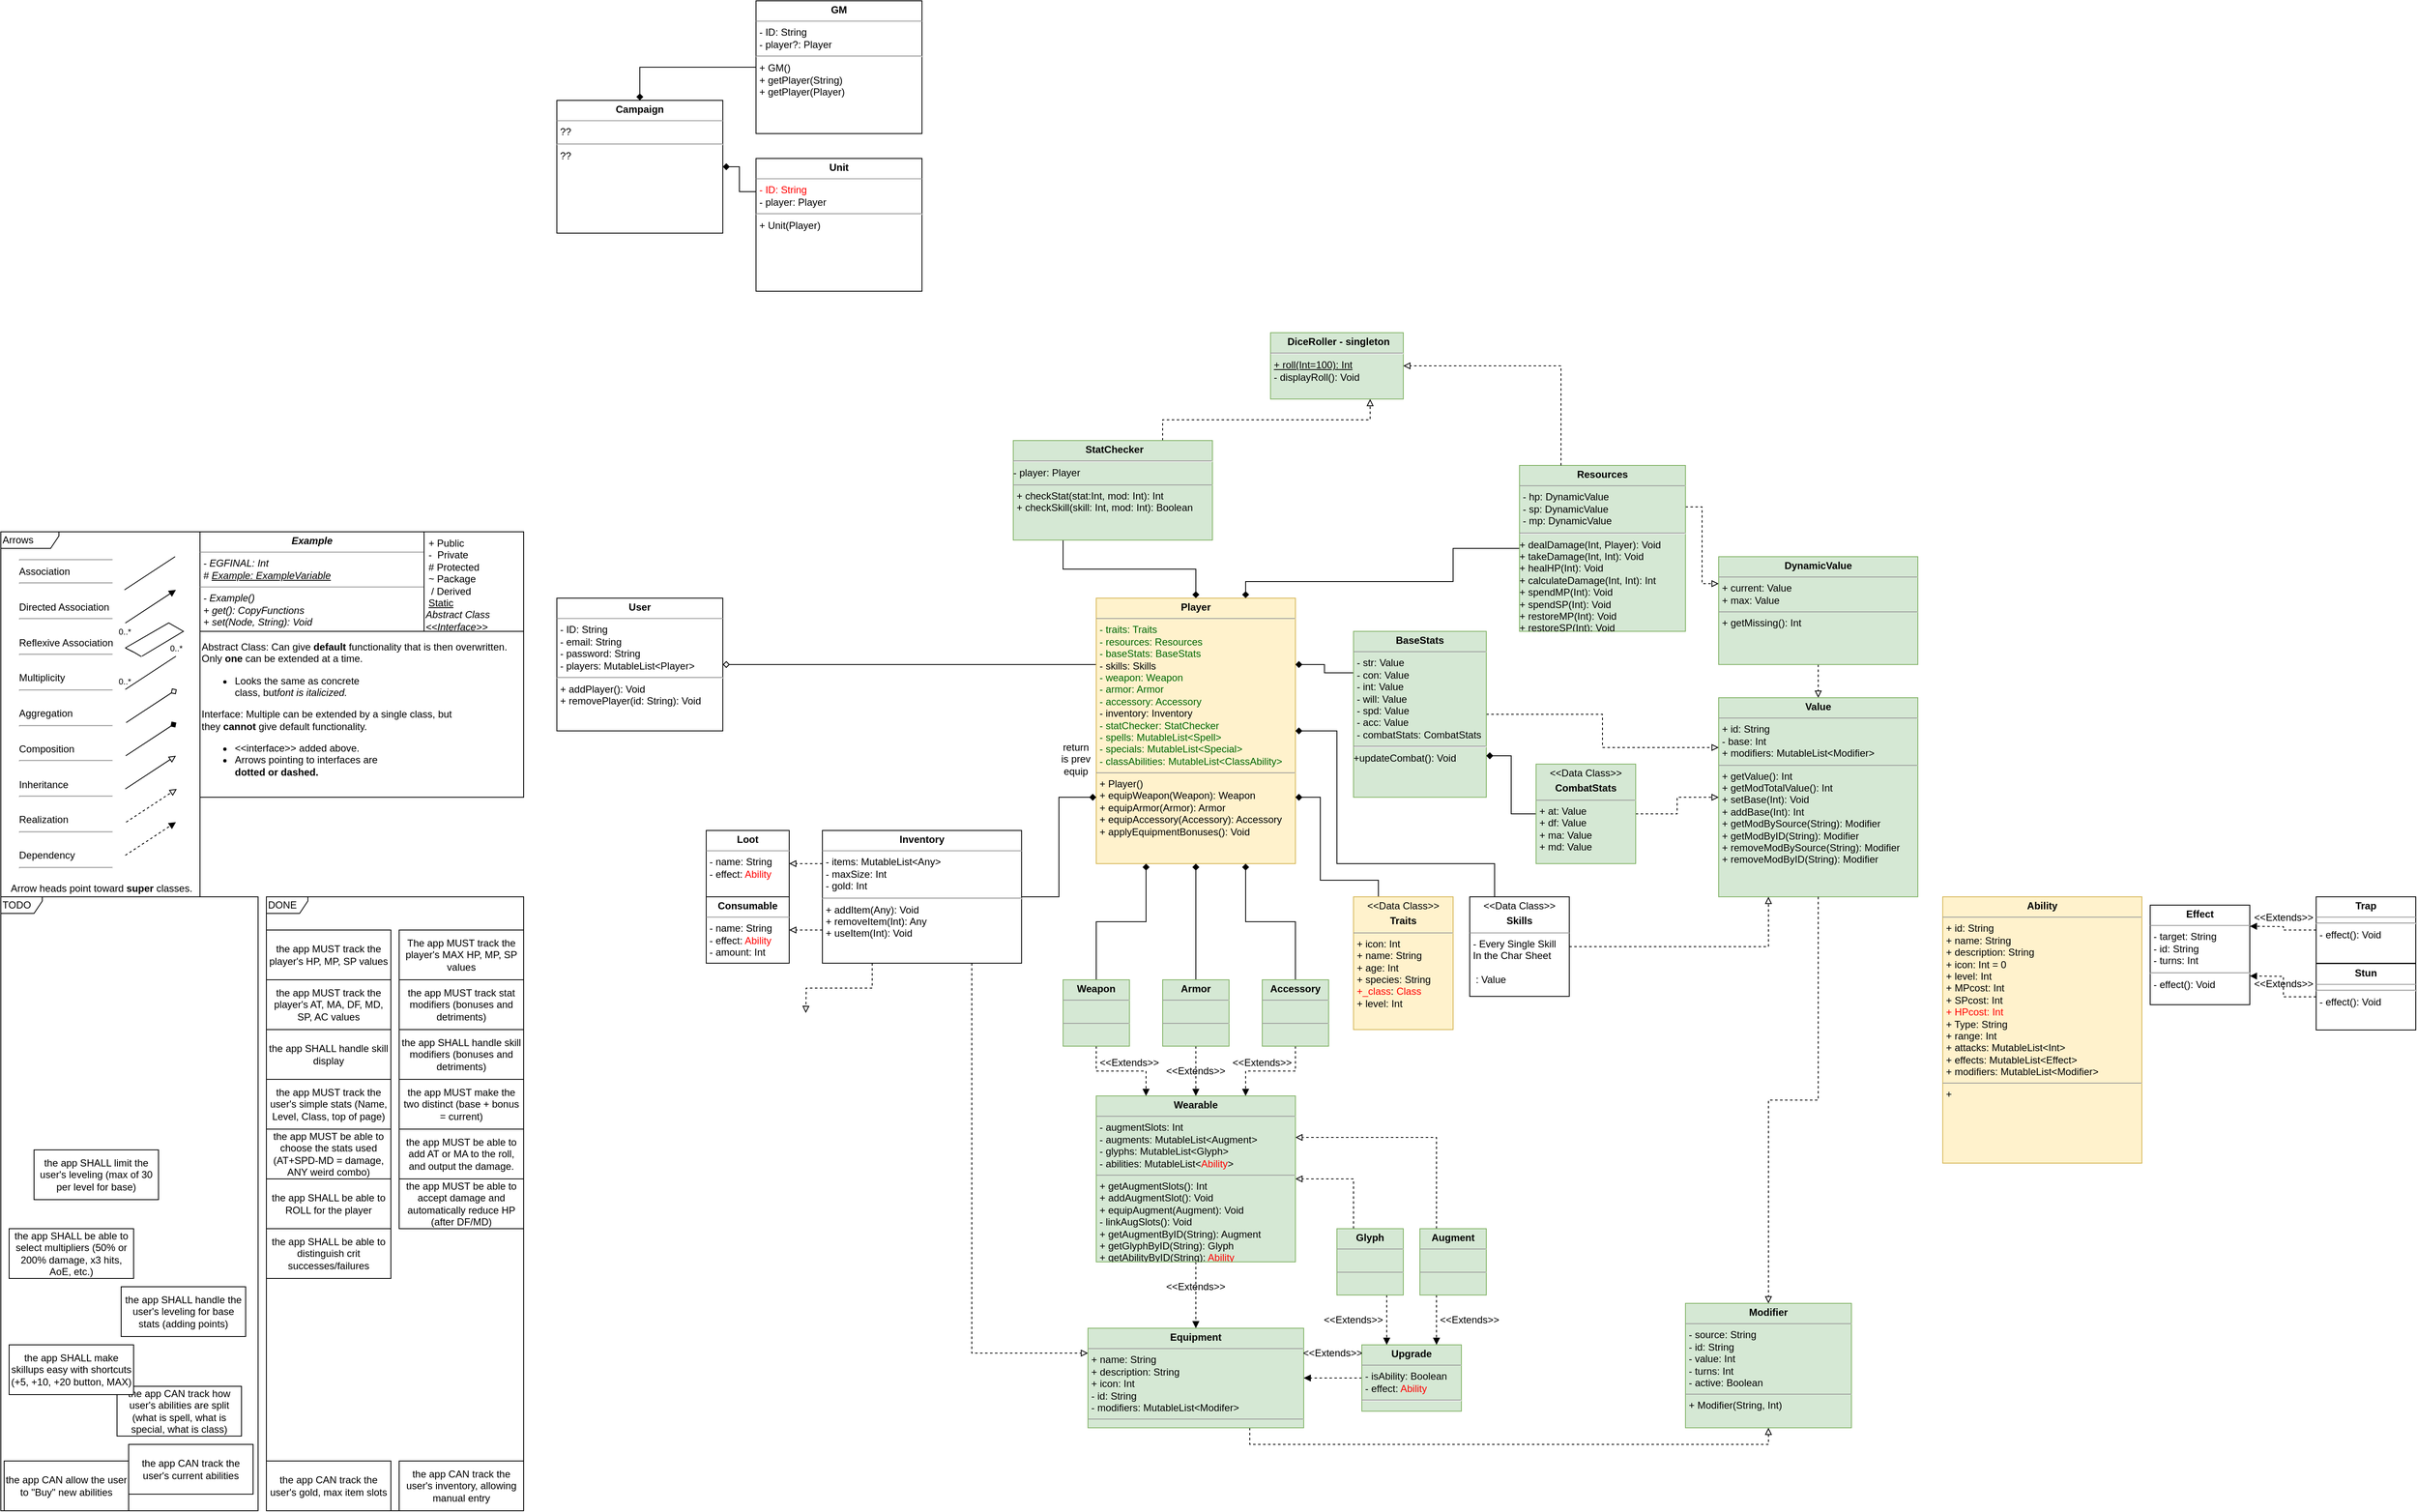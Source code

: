 <mxfile version="11.1.4" type="device"><diagram name="Page-1" id="c4acf3e9-155e-7222-9cf6-157b1a14988f"><mxGraphModel dx="1304" dy="2015" grid="1" gridSize="10" guides="1" tooltips="1" connect="1" arrows="1" fold="1" page="1" pageScale="1" pageWidth="630" pageHeight="1200" background="#ffffff" math="0" shadow="0"><root><mxCell id="0"/><mxCell id="1" parent="0"/><mxCell id="7AB0BicbcdBPLFl_G0_m-46" value="&lt;div style=&quot;text-align: left&quot;&gt;&lt;span&gt;DONE&lt;/span&gt;&lt;/div&gt;" style="shape=umlFrame;whiteSpace=wrap;html=1;align=left;width=50;height=20;" parent="1" vertex="1"><mxGeometry x="-310" y="440" width="310" height="740" as="geometry"/></mxCell><mxCell id="7AB0BicbcdBPLFl_G0_m-45" value="&lt;div style=&quot;text-align: left&quot;&gt;&lt;span&gt;TODO&lt;/span&gt;&lt;/div&gt;" style="shape=umlFrame;whiteSpace=wrap;html=1;align=left;width=50;height=20;" parent="1" vertex="1"><mxGeometry x="-630" y="440" width="310" height="740" as="geometry"/></mxCell><mxCell id="7AB0BicbcdBPLFl_G0_m-44" value="&lt;div style=&quot;text-align: left&quot;&gt;&lt;span&gt;Arrows&lt;/span&gt;&lt;/div&gt;" style="shape=umlFrame;whiteSpace=wrap;html=1;align=left;width=70;height=20;" parent="1" vertex="1"><mxGeometry x="-630" width="240" height="440" as="geometry"/></mxCell><mxCell id="o9JkcC0ptQIOMYptDYFR-6" value="Arrow heads point toward&lt;b&gt;&amp;nbsp;super &lt;/b&gt;classes.&lt;br&gt;" style="text;html=1;resizable=0;points=[];autosize=1;align=left;verticalAlign=top;spacingTop=-4;" parent="1" vertex="1"><mxGeometry x="-619.976" y="420" width="230" height="20" as="geometry"/></mxCell><mxCell id="o9JkcC0ptQIOMYptDYFR-7" value="&lt;p style=&quot;margin: 0px ; margin-top: 4px ; text-align: center&quot;&gt;&lt;b&gt;&lt;i&gt;Example&lt;/i&gt;&lt;/b&gt;&lt;br&gt;&lt;/p&gt;&lt;hr size=&quot;1&quot;&gt;&lt;p style=&quot;margin: 0px ; margin-left: 4px&quot;&gt;&lt;i&gt;- EGFINAL: Int&lt;br&gt;# &lt;u&gt;Example: ExampleVariable&lt;/u&gt;&lt;/i&gt;&lt;/p&gt;&lt;hr size=&quot;1&quot;&gt;&lt;p style=&quot;margin: 0px ; margin-left: 4px&quot;&gt;&lt;i&gt;- Example()&lt;/i&gt;&lt;/p&gt;&lt;p style=&quot;margin: 0px ; margin-left: 4px&quot;&gt;&lt;i&gt;+ get(): CopyFunctions&lt;/i&gt;&lt;/p&gt;&lt;p style=&quot;margin: 0px ; margin-left: 4px&quot;&gt;&lt;i&gt;+ set(Node, String): Void&lt;/i&gt;&lt;/p&gt;" style="verticalAlign=top;align=left;overflow=fill;fontSize=12;fontFamily=Helvetica;html=1;rounded=0;shadow=0;comic=0;labelBackgroundColor=none;strokeColor=#000000;strokeWidth=1;fillColor=#ffffff;" parent="1" vertex="1"><mxGeometry x="-390" width="270" height="120" as="geometry"/></mxCell><mxCell id="lOCnuwKgo0kJ_fiYQbX7-10" style="edgeStyle=orthogonalEdgeStyle;rounded=0;orthogonalLoop=1;jettySize=auto;html=1;exitX=0.5;exitY=1;exitDx=0;exitDy=0;entryX=0.5;entryY=0;entryDx=0;entryDy=0;dashed=1;endArrow=block;endFill=0;" parent="1" source="7AB0BicbcdBPLFl_G0_m-1" target="7AB0BicbcdBPLFl_G0_m-4" edge="1"><mxGeometry relative="1" as="geometry"/></mxCell><mxCell id="7AB0BicbcdBPLFl_G0_m-1" value="&lt;p style=&quot;margin: 0px ; margin-top: 4px ; text-align: center&quot;&gt;&lt;b&gt;DynamicValue&lt;/b&gt;&lt;/p&gt;&lt;hr size=&quot;1&quot;&gt;&lt;p style=&quot;margin: 0px ; margin-left: 4px&quot;&gt;&lt;span&gt;+ current: Value&lt;/span&gt;&lt;br&gt;&lt;/p&gt;&lt;p style=&quot;margin: 0px ; margin-left: 4px&quot;&gt;&lt;span&gt;+ max: Value&lt;br&gt;&lt;/span&gt;&lt;/p&gt;&lt;hr size=&quot;1&quot;&gt;&lt;p style=&quot;margin: 0px ; margin-left: 4px&quot;&gt;&lt;span&gt;+ getMissing(): Int&lt;/span&gt;&lt;br&gt;&lt;/p&gt;&lt;p style=&quot;margin: 0px ; margin-left: 4px&quot;&gt;&lt;br&gt;&lt;/p&gt;&lt;p style=&quot;margin: 0px ; margin-left: 4px&quot;&gt;&lt;br&gt;&lt;/p&gt;" style="verticalAlign=top;align=left;overflow=fill;fontSize=12;fontFamily=Helvetica;html=1;rounded=0;shadow=0;comic=0;labelBackgroundColor=none;strokeWidth=1;fillColor=#d5e8d4;strokeColor=#82b366;" parent="1" vertex="1"><mxGeometry x="1440" y="30" width="240" height="130" as="geometry"/></mxCell><mxCell id="7AB0BicbcdBPLFl_G0_m-4" value="&lt;p style=&quot;margin: 0px ; margin-top: 4px ; text-align: center&quot;&gt;&lt;b&gt;Value&lt;/b&gt;&lt;/p&gt;&lt;hr size=&quot;1&quot;&gt;&lt;p style=&quot;margin: 0px ; margin-left: 4px&quot;&gt;&lt;/p&gt;&lt;p style=&quot;margin: 0px 0px 0px 4px&quot;&gt;+ id: String&lt;/p&gt;&lt;p style=&quot;margin: 0px 0px 0px 4px&quot;&gt;- base: Int&lt;/p&gt;&lt;p style=&quot;margin: 0px 0px 0px 4px&quot;&gt;+ modifiers: MutableList&amp;lt;Modifier&amp;gt;&lt;br&gt;&lt;/p&gt;&lt;hr size=&quot;1&quot;&gt;&lt;p style=&quot;margin: 0px 0px 0px 4px&quot;&gt;&lt;span&gt;+ getValue(): Int&lt;/span&gt;&lt;/p&gt;&lt;p style=&quot;margin: 0px 0px 0px 4px&quot;&gt;&lt;span&gt;+ getModTotalValue(): Int&lt;/span&gt;&lt;br&gt;&lt;/p&gt;&lt;p style=&quot;margin: 0px 0px 0px 4px&quot;&gt;&lt;span&gt;+ setBase(Int): Void&lt;/span&gt;&lt;/p&gt;&lt;p style=&quot;margin: 0px 0px 0px 4px&quot;&gt;&lt;span&gt;+ addBase(Int): Int&lt;/span&gt;&lt;/p&gt;&lt;p style=&quot;margin: 0px 0px 0px 4px&quot;&gt;+ getModBySource(String): Modifier&lt;/p&gt;&lt;p style=&quot;margin: 0px 0px 0px 4px&quot;&gt;+ getModByID(String): Modifier&lt;/p&gt;&lt;p style=&quot;margin: 0px 0px 0px 4px&quot;&gt;+ removeModBySource(String): Modifier&lt;/p&gt;&lt;p style=&quot;margin: 0px 0px 0px 4px&quot;&gt;+ removeModByID(String): Modifier&lt;/p&gt;&lt;p style=&quot;margin: 0px ; margin-left: 4px&quot;&gt;&lt;br&gt;&lt;/p&gt;" style="verticalAlign=top;align=left;overflow=fill;fontSize=12;fontFamily=Helvetica;html=1;rounded=0;shadow=0;comic=0;labelBackgroundColor=none;strokeWidth=1;fillColor=#d5e8d4;strokeColor=#82b366;" parent="1" vertex="1"><mxGeometry x="1440" y="200" width="240" height="240" as="geometry"/></mxCell><mxCell id="7AB0BicbcdBPLFl_G0_m-5" value="&lt;p style=&quot;margin: 0px ; margin-top: 4px ; text-align: center&quot;&gt;&lt;b&gt;Modifier&lt;/b&gt;&lt;br&gt;&lt;/p&gt;&lt;hr size=&quot;1&quot;&gt;&lt;p style=&quot;margin: 0px ; margin-left: 4px&quot;&gt;- source: String&lt;/p&gt;&lt;p style=&quot;margin: 0px ; margin-left: 4px&quot;&gt;- id: String&lt;/p&gt;&lt;p style=&quot;margin: 0px ; margin-left: 4px&quot;&gt;- value: Int&lt;/p&gt;&lt;p style=&quot;margin: 0px ; margin-left: 4px&quot;&gt;- turns: Int&lt;/p&gt;&lt;p style=&quot;margin: 0px ; margin-left: 4px&quot;&gt;- active: Boolean&lt;/p&gt;&lt;hr size=&quot;1&quot;&gt;&lt;p style=&quot;margin: 0px ; margin-left: 4px&quot;&gt;&lt;span&gt;+ Modifier(String, Int)&lt;/span&gt;&lt;br&gt;&lt;/p&gt;&lt;p style=&quot;margin: 0px ; margin-left: 4px&quot;&gt;&lt;br&gt;&lt;/p&gt;&lt;p style=&quot;margin: 0px ; margin-left: 4px&quot;&gt;&lt;br&gt;&lt;/p&gt;" style="verticalAlign=top;align=left;overflow=fill;fontSize=12;fontFamily=Helvetica;html=1;rounded=0;shadow=0;comic=0;labelBackgroundColor=none;strokeColor=#82b366;strokeWidth=1;fillColor=#d5e8d4;" parent="1" vertex="1"><mxGeometry x="1400" y="930" width="200" height="150" as="geometry"/></mxCell><mxCell id="7AB0BicbcdBPLFl_G0_m-256" style="edgeStyle=orthogonalEdgeStyle;rounded=0;orthogonalLoop=1;jettySize=auto;html=1;exitX=0;exitY=0.25;exitDx=0;exitDy=0;entryX=1;entryY=0.5;entryDx=0;entryDy=0;endArrow=diamond;endFill=0;" parent="1" source="7AB0BicbcdBPLFl_G0_m-11" target="7AB0BicbcdBPLFl_G0_m-254" edge="1"><mxGeometry relative="1" as="geometry"/></mxCell><mxCell id="7AB0BicbcdBPLFl_G0_m-11" value="&lt;p style=&quot;margin: 0px ; margin-top: 4px ; text-align: center&quot;&gt;&lt;b&gt;Player&lt;/b&gt;&lt;/p&gt;&lt;hr size=&quot;1&quot;&gt;&lt;p style=&quot;margin: 0px ; margin-left: 4px&quot;&gt;&lt;font color=&quot;#006600&quot;&gt;- traits: Traits&lt;/font&gt;&lt;/p&gt;&lt;p style=&quot;margin: 0px ; margin-left: 4px&quot;&gt;&lt;font color=&quot;#006600&quot;&gt;- resources: Resources&lt;/font&gt;&lt;/p&gt;&lt;p style=&quot;margin: 0px ; margin-left: 4px&quot;&gt;&lt;font color=&quot;#006600&quot;&gt;- baseStats: BaseStats&lt;/font&gt;&lt;/p&gt;&lt;p style=&quot;margin: 0px ; margin-left: 4px&quot;&gt;- skills: Skills&lt;/p&gt;&lt;p style=&quot;margin: 0px ; margin-left: 4px&quot;&gt;&lt;font color=&quot;#006600&quot;&gt;- weapon: Weapon&lt;/font&gt;&lt;/p&gt;&lt;p style=&quot;margin: 0px ; margin-left: 4px&quot;&gt;&lt;font color=&quot;#006600&quot;&gt;- armor: Armor&lt;/font&gt;&lt;/p&gt;&lt;p style=&quot;margin: 0px ; margin-left: 4px&quot;&gt;&lt;font color=&quot;#006600&quot;&gt;- accessory: Accessory&lt;/font&gt;&lt;br&gt;&lt;/p&gt;&lt;p style=&quot;margin: 0px ; margin-left: 4px&quot;&gt;- inventory: Inventory&lt;/p&gt;&lt;p style=&quot;margin: 0px ; margin-left: 4px&quot;&gt;&lt;font color=&quot;#006600&quot;&gt;- statChecker: StatChecker&lt;/font&gt;&lt;/p&gt;&lt;p style=&quot;margin: 0px ; margin-left: 4px&quot;&gt;&lt;font color=&quot;#006600&quot;&gt;- spells: MutableList&amp;lt;Spell&amp;gt;&lt;/font&gt;&lt;/p&gt;&lt;p style=&quot;margin: 0px ; margin-left: 4px&quot;&gt;&lt;span style=&quot;color: rgb(0 , 102 , 0)&quot;&gt;- specials: MutableList&amp;lt;Special&amp;gt;&lt;/span&gt;&lt;font color=&quot;#006600&quot;&gt;&lt;br&gt;&lt;/font&gt;&lt;/p&gt;&lt;p style=&quot;margin: 0px ; margin-left: 4px&quot;&gt;&lt;span style=&quot;color: rgb(0 , 102 , 0)&quot;&gt;- classAbilities: MutableList&amp;lt;ClassAbility&amp;gt;&lt;/span&gt;&lt;span style=&quot;color: rgb(0 , 102 , 0)&quot;&gt;&lt;br&gt;&lt;/span&gt;&lt;/p&gt;&lt;hr size=&quot;1&quot;&gt;&lt;p style=&quot;margin: 0px ; margin-left: 4px&quot;&gt;&lt;span&gt;+ Player()&lt;/span&gt;&lt;/p&gt;&lt;p style=&quot;margin: 0px ; margin-left: 4px&quot;&gt;&lt;span&gt;+ equipWeapon(Weapon): Weapon&lt;/span&gt;&lt;/p&gt;&lt;p style=&quot;margin: 0px ; margin-left: 4px&quot;&gt;&lt;span&gt;+ equipArmor(Armor): Armor&lt;/span&gt;&lt;/p&gt;&lt;p style=&quot;margin: 0px ; margin-left: 4px&quot;&gt;&lt;span&gt;+ equipAccessory(Accessory): Accessory&lt;/span&gt;&lt;/p&gt;&lt;p style=&quot;margin: 0px ; margin-left: 4px&quot;&gt;+ applyEquipmentBonuses(): Void&lt;/p&gt;" style="verticalAlign=top;align=left;overflow=fill;fontSize=12;fontFamily=Helvetica;html=1;rounded=0;shadow=0;comic=0;labelBackgroundColor=none;strokeWidth=1;fillColor=#fff2cc;strokeColor=#d6b656;" parent="1" vertex="1"><mxGeometry x="690" y="80" width="240" height="320" as="geometry"/></mxCell><mxCell id="7AB0BicbcdBPLFl_G0_m-13" style="rounded=0;orthogonalLoop=1;jettySize=auto;html=1;endArrow=none;endFill=0;" parent="1" edge="1"><mxGeometry relative="1" as="geometry"><mxPoint x="-481" y="70" as="sourcePoint"/><mxPoint x="-420" y="30" as="targetPoint"/></mxGeometry></mxCell><mxCell id="7AB0BicbcdBPLFl_G0_m-16" value="&lt;hr&gt;&lt;div style=&quot;text-align: left&quot;&gt;&lt;span&gt;Association&lt;/span&gt;&lt;br&gt;&lt;/div&gt;&lt;div style=&quot;text-align: left&quot;&gt;&lt;hr&gt;&lt;/div&gt;&lt;div style=&quot;text-align: left&quot;&gt;&lt;span&gt;&lt;br&gt;&lt;/span&gt;&lt;/div&gt;&lt;div style=&quot;text-align: left&quot;&gt;&lt;span&gt;Directed Association&lt;/span&gt;&lt;/div&gt;&lt;div style=&quot;text-align: left&quot;&gt;&lt;hr&gt;&lt;/div&gt;&lt;div style=&quot;text-align: left&quot;&gt;&lt;span&gt;&lt;br&gt;&lt;/span&gt;&lt;/div&gt;&lt;div style=&quot;text-align: left&quot;&gt;&lt;span&gt;Reflexive Association&lt;/span&gt;&lt;/div&gt;&lt;div style=&quot;text-align: left&quot;&gt;&lt;hr&gt;&lt;/div&gt;&lt;div style=&quot;text-align: left&quot;&gt;&lt;span&gt;&lt;br&gt;&lt;/span&gt;&lt;/div&gt;&lt;div style=&quot;text-align: left&quot;&gt;&lt;span&gt;Multiplicity&lt;/span&gt;&lt;/div&gt;&lt;div style=&quot;text-align: left&quot;&gt;&lt;hr&gt;&lt;/div&gt;&lt;div style=&quot;text-align: left&quot;&gt;&lt;span&gt;&lt;br&gt;&lt;/span&gt;&lt;/div&gt;&lt;div style=&quot;text-align: left&quot;&gt;&lt;span&gt;Aggregation&lt;/span&gt;&lt;/div&gt;&lt;div style=&quot;text-align: left&quot;&gt;&lt;hr&gt;&lt;/div&gt;&lt;div style=&quot;text-align: left&quot;&gt;&lt;span&gt;&lt;br&gt;&lt;/span&gt;&lt;/div&gt;&lt;div style=&quot;text-align: left&quot;&gt;&lt;span&gt;Composition&lt;/span&gt;&lt;/div&gt;&lt;div style=&quot;text-align: left&quot;&gt;&lt;hr&gt;&lt;/div&gt;&lt;div style=&quot;text-align: left&quot;&gt;&lt;span&gt;&lt;br&gt;&lt;/span&gt;&lt;/div&gt;&lt;div style=&quot;text-align: left&quot;&gt;&lt;span&gt;I&lt;/span&gt;&lt;span&gt;nheritance&lt;/span&gt;&lt;/div&gt;&lt;div style=&quot;text-align: left&quot;&gt;&lt;hr&gt;&lt;/div&gt;&lt;div style=&quot;text-align: left&quot;&gt;&lt;span&gt;&lt;br&gt;&lt;/span&gt;&lt;/div&gt;&lt;div style=&quot;text-align: left&quot;&gt;&lt;span&gt;Realization&lt;/span&gt;&lt;/div&gt;&lt;hr&gt;&lt;br&gt;Dependency&lt;br&gt;&lt;hr&gt;" style="text;html=1;strokeColor=none;fillColor=none;align=left;verticalAlign=top;whiteSpace=wrap;rounded=0;horizontal=1;" parent="1" vertex="1"><mxGeometry x="-610" y="20" width="120" height="380" as="geometry"/></mxCell><mxCell id="7AB0BicbcdBPLFl_G0_m-18" style="rounded=0;orthogonalLoop=1;jettySize=auto;html=1;endArrow=block;endFill=1;" parent="1" edge="1"><mxGeometry relative="1" as="geometry"><mxPoint x="-480" y="110" as="sourcePoint"/><mxPoint x="-419" y="70" as="targetPoint"/></mxGeometry></mxCell><mxCell id="7AB0BicbcdBPLFl_G0_m-19" style="rounded=0;orthogonalLoop=1;jettySize=auto;html=1;endArrow=none;endFill=0;edgeStyle=isometricEdgeStyle;" parent="1" edge="1"><mxGeometry relative="1" as="geometry"><mxPoint x="-480" y="140" as="sourcePoint"/><mxPoint x="-460" y="150" as="targetPoint"/><Array as="points"><mxPoint x="-410" y="120"/></Array></mxGeometry></mxCell><mxCell id="7AB0BicbcdBPLFl_G0_m-20" style="rounded=0;orthogonalLoop=1;jettySize=auto;html=1;endArrow=none;endFill=0;" parent="1" edge="1"><mxGeometry relative="1" as="geometry"><mxPoint x="-480" y="190" as="sourcePoint"/><mxPoint x="-419" y="150" as="targetPoint"/></mxGeometry></mxCell><mxCell id="7AB0BicbcdBPLFl_G0_m-21" style="rounded=0;orthogonalLoop=1;jettySize=auto;html=1;endArrow=diamond;endFill=0;" parent="1" edge="1"><mxGeometry relative="1" as="geometry"><mxPoint x="-479" y="230" as="sourcePoint"/><mxPoint x="-418" y="190" as="targetPoint"/></mxGeometry></mxCell><mxCell id="7AB0BicbcdBPLFl_G0_m-22" style="rounded=0;orthogonalLoop=1;jettySize=auto;html=1;endArrow=diamond;endFill=1;" parent="1" edge="1"><mxGeometry relative="1" as="geometry"><mxPoint x="-479.5" y="270" as="sourcePoint"/><mxPoint x="-418.5" y="230" as="targetPoint"/></mxGeometry></mxCell><mxCell id="7AB0BicbcdBPLFl_G0_m-23" style="rounded=0;orthogonalLoop=1;jettySize=auto;html=1;endArrow=block;endFill=0;" parent="1" edge="1"><mxGeometry relative="1" as="geometry"><mxPoint x="-480" y="310" as="sourcePoint"/><mxPoint x="-419" y="270" as="targetPoint"/></mxGeometry></mxCell><mxCell id="7AB0BicbcdBPLFl_G0_m-24" style="rounded=0;orthogonalLoop=1;jettySize=auto;html=1;endArrow=block;endFill=0;dashed=1;" parent="1" edge="1"><mxGeometry relative="1" as="geometry"><mxPoint x="-479" y="350" as="sourcePoint"/><mxPoint x="-418" y="310" as="targetPoint"/></mxGeometry></mxCell><mxCell id="7AB0BicbcdBPLFl_G0_m-27" style="rounded=0;orthogonalLoop=1;jettySize=auto;html=1;endArrow=none;endFill=0;edgeStyle=isometricEdgeStyle;" parent="1" edge="1"><mxGeometry relative="1" as="geometry"><mxPoint x="-480" y="140" as="sourcePoint"/><mxPoint x="-460" y="150" as="targetPoint"/><Array as="points"/></mxGeometry></mxCell><mxCell id="7AB0BicbcdBPLFl_G0_m-28" value="&lt;font style=&quot;font-size: 10px&quot;&gt;0..*&lt;/font&gt;" style="text;html=1;resizable=0;points=[];autosize=1;align=left;verticalAlign=top;spacingTop=-4;" parent="1" vertex="1"><mxGeometry x="-490" y="170" width="30" height="20" as="geometry"/></mxCell><mxCell id="7AB0BicbcdBPLFl_G0_m-30" value="&lt;font style=&quot;font-size: 10px&quot;&gt;0..*&lt;/font&gt;" style="text;html=1;resizable=0;points=[];autosize=1;align=left;verticalAlign=top;spacingTop=-4;" parent="1" vertex="1"><mxGeometry x="-490" y="110" width="30" height="20" as="geometry"/></mxCell><mxCell id="7AB0BicbcdBPLFl_G0_m-32" value="&lt;div style=&quot;text-align: right&quot;&gt;&lt;span style=&quot;font-size: 10px&quot;&gt;0..*&lt;/span&gt;&lt;/div&gt;" style="text;html=1;resizable=0;points=[];autosize=1;align=right;verticalAlign=top;spacingTop=-4;" parent="1" vertex="1"><mxGeometry x="-440" y="130" width="30" height="20" as="geometry"/></mxCell><mxCell id="7AB0BicbcdBPLFl_G0_m-37" value="&amp;nbsp;+ Public&lt;br&gt;&amp;nbsp;- &amp;nbsp;Private&lt;br&gt;&amp;nbsp;# Protected&lt;br&gt;&amp;nbsp;~ Package&lt;br&gt;&amp;nbsp; / Derived&amp;nbsp;&lt;br&gt;&amp;nbsp;&lt;u&gt;Static&lt;br&gt;&lt;/u&gt;&lt;i&gt;Abstract Class&lt;br&gt;&amp;lt;&amp;lt;Interface&amp;gt;&amp;gt;&lt;/i&gt;&lt;br&gt;" style="rounded=0;whiteSpace=wrap;html=1;align=left;verticalAlign=top;" parent="1" vertex="1"><mxGeometry x="-120" width="120" height="120" as="geometry"/></mxCell><mxCell id="7AB0BicbcdBPLFl_G0_m-38" value="Abstract Class: Can give&amp;nbsp;&lt;b&gt;default&amp;nbsp;&lt;/b&gt;functionality that is then overwritten. Only&amp;nbsp;&lt;b&gt;one&amp;nbsp;&lt;/b&gt;can be extended at a time.&lt;ul&gt;&lt;li&gt;Looks the same as concrete&lt;br&gt;class, but&lt;i&gt;font is italicized.&lt;/i&gt;&lt;/li&gt;&lt;/ul&gt;Interface: Multiple can be extended&amp;nbsp;by a single class, but they&amp;nbsp;&lt;b&gt;cannot&amp;nbsp;&lt;/b&gt;give default functionality.&lt;br&gt;&lt;ul&gt;&lt;li&gt;&amp;lt;&amp;lt;interface&amp;gt;&amp;gt; added above.&lt;br&gt;&lt;/li&gt;&lt;li&gt;Arrows pointing to interfaces are&lt;br&gt;&lt;b&gt;dotted or dashed.&lt;/b&gt;&lt;/li&gt;&lt;/ul&gt;" style="rounded=0;whiteSpace=wrap;html=1;align=left;" parent="1" vertex="1"><mxGeometry x="-390" y="120" width="390" height="200" as="geometry"/></mxCell><mxCell id="7AB0BicbcdBPLFl_G0_m-47" value="&lt;div&gt;&lt;span&gt;the app CAN track the user's current abilities&lt;/span&gt;&lt;br&gt;&lt;/div&gt;" style="text;html=1;strokeColor=#000000;fillColor=#ffffff;align=center;verticalAlign=middle;whiteSpace=wrap;rounded=0;" parent="1" vertex="1"><mxGeometry x="-476" y="1100" width="150" height="60" as="geometry"/></mxCell><mxCell id="7AB0BicbcdBPLFl_G0_m-63" value="&lt;div&gt;&lt;span&gt;the app CAN track the user's inventory, allowing manual entry&lt;/span&gt;&lt;/div&gt;" style="text;html=1;strokeColor=#000000;fillColor=#ffffff;align=center;verticalAlign=middle;whiteSpace=wrap;rounded=0;" parent="1" vertex="1"><mxGeometry x="-150" y="1120" width="150" height="60" as="geometry"/></mxCell><mxCell id="7AB0BicbcdBPLFl_G0_m-64" value="&lt;div&gt;&lt;span&gt;the app CAN track the user's gold, max item slots&lt;/span&gt;&lt;br&gt;&lt;/div&gt;" style="text;html=1;strokeColor=#000000;fillColor=#ffffff;align=center;verticalAlign=middle;whiteSpace=wrap;rounded=0;" parent="1" vertex="1"><mxGeometry x="-310" y="1120" width="150" height="60" as="geometry"/></mxCell><mxCell id="7AB0BicbcdBPLFl_G0_m-65" value="&lt;div&gt;&lt;span&gt;the app CAN track how user's abilities are split (what is spell, what is special, what is class)&lt;/span&gt;&lt;br&gt;&lt;/div&gt;" style="text;html=1;strokeColor=#000000;fillColor=#ffffff;align=center;verticalAlign=middle;whiteSpace=wrap;rounded=0;" parent="1" vertex="1"><mxGeometry x="-490" y="1030" width="150" height="60" as="geometry"/></mxCell><mxCell id="7AB0BicbcdBPLFl_G0_m-66" value="&lt;div&gt;&lt;span&gt;the app CAN allow the user to &quot;Buy&quot; new abilities&lt;/span&gt;&lt;br&gt;&lt;/div&gt;" style="text;html=1;strokeColor=#000000;fillColor=#ffffff;align=center;verticalAlign=middle;whiteSpace=wrap;rounded=0;" parent="1" vertex="1"><mxGeometry x="-626" y="1120" width="150" height="60" as="geometry"/></mxCell><mxCell id="7AB0BicbcdBPLFl_G0_m-71" value="&lt;div&gt;&lt;span&gt;the app SHALL handle skill modifiers (bonuses and detriments)&lt;/span&gt;&lt;/div&gt;" style="text;html=1;strokeColor=#000000;fillColor=#ffffff;align=center;verticalAlign=middle;whiteSpace=wrap;rounded=0;" parent="1" vertex="1"><mxGeometry x="-150" y="600" width="150" height="60" as="geometry"/></mxCell><mxCell id="7AB0BicbcdBPLFl_G0_m-73" value="&lt;div&gt;&lt;span&gt;the app SHALL handle skill display&lt;/span&gt;&lt;br&gt;&lt;/div&gt;" style="text;html=1;strokeColor=#000000;fillColor=#ffffff;align=center;verticalAlign=middle;whiteSpace=wrap;rounded=0;" parent="1" vertex="1"><mxGeometry x="-310" y="600" width="150" height="60" as="geometry"/></mxCell><mxCell id="7AB0BicbcdBPLFl_G0_m-78" value="&lt;div&gt;&lt;span&gt;the app SHALL limit the user's leveling (max of 30 per level for base)&lt;/span&gt;&lt;br&gt;&lt;/div&gt;" style="text;html=1;strokeColor=#000000;fillColor=#ffffff;align=center;verticalAlign=middle;whiteSpace=wrap;rounded=0;" parent="1" vertex="1"><mxGeometry x="-590" y="745" width="150" height="60" as="geometry"/></mxCell><mxCell id="7AB0BicbcdBPLFl_G0_m-79" value="&lt;div&gt;&lt;span&gt;the app SHALL make skillups easy with shortcuts (+5, +10, +20 button, MAX)&lt;/span&gt;&lt;/div&gt;" style="text;html=1;strokeColor=#000000;fillColor=#ffffff;align=center;verticalAlign=middle;whiteSpace=wrap;rounded=0;" parent="1" vertex="1"><mxGeometry x="-620" y="980" width="150" height="60" as="geometry"/></mxCell><mxCell id="7AB0BicbcdBPLFl_G0_m-80" value="&lt;div&gt;&lt;span&gt;the app SHALL handle the user's leveling for base stats (adding points)&lt;/span&gt;&lt;/div&gt;" style="text;html=1;strokeColor=#000000;fillColor=#ffffff;align=center;verticalAlign=middle;whiteSpace=wrap;rounded=0;" parent="1" vertex="1"><mxGeometry x="-485" y="910" width="150" height="60" as="geometry"/></mxCell><mxCell id="7AB0BicbcdBPLFl_G0_m-81" value="&lt;div&gt;&lt;span&gt;the app MUST track the user's simple stats (Name, Level, Class, top of page)&lt;/span&gt;&lt;/div&gt;" style="text;html=1;strokeColor=#000000;fillColor=#ffffff;align=center;verticalAlign=middle;whiteSpace=wrap;rounded=0;" parent="1" vertex="1"><mxGeometry x="-310" y="660" width="150" height="60" as="geometry"/></mxCell><mxCell id="7AB0BicbcdBPLFl_G0_m-83" value="&lt;div&gt;&lt;span&gt;the app SHALL be able to select multipliers (50% or 200% damage, x3 hits, AoE, etc.)&lt;/span&gt;&lt;br&gt;&lt;/div&gt;" style="text;html=1;strokeColor=#000000;fillColor=#ffffff;align=center;verticalAlign=middle;whiteSpace=wrap;rounded=0;" parent="1" vertex="1"><mxGeometry x="-620" y="840" width="150" height="60" as="geometry"/></mxCell><mxCell id="7AB0BicbcdBPLFl_G0_m-84" value="&lt;div&gt;&lt;span&gt;the app MUST track the player's AT, MA, DF, MD, SP, AC values&lt;/span&gt;&lt;br&gt;&lt;/div&gt;" style="text;html=1;strokeColor=#000000;fillColor=#ffffff;align=center;verticalAlign=middle;whiteSpace=wrap;rounded=0;direction=west;" parent="1" vertex="1"><mxGeometry x="-310" y="540" width="150" height="60" as="geometry"/></mxCell><mxCell id="7AB0BicbcdBPLFl_G0_m-85" value="&lt;div&gt;&lt;span&gt;The app MUST track the player's MAX HP, MP, SP values&lt;/span&gt;&lt;/div&gt;" style="text;html=1;strokeColor=#000000;fillColor=#ffffff;align=center;verticalAlign=middle;whiteSpace=wrap;rounded=0;" parent="1" vertex="1"><mxGeometry x="-150" y="480" width="150" height="60" as="geometry"/></mxCell><mxCell id="7AB0BicbcdBPLFl_G0_m-86" value="&lt;div&gt;the app MUST track the player's HP, MP, SP values&lt;/div&gt;" style="html=1;align=center;verticalAlign=middle;whiteSpace=wrap;rounded=0;" parent="1" vertex="1"><mxGeometry x="-310" y="480" width="150" height="60" as="geometry"/></mxCell><mxCell id="7AB0BicbcdBPLFl_G0_m-87" value="&lt;div&gt;&lt;span&gt;the app MUST track stat modifiers (bonuses and detriments)&lt;/span&gt;&lt;/div&gt;" style="text;html=1;strokeColor=#000000;fillColor=#ffffff;align=center;verticalAlign=middle;whiteSpace=wrap;rounded=0;" parent="1" vertex="1"><mxGeometry x="-150" y="540" width="150" height="60" as="geometry"/></mxCell><mxCell id="7AB0BicbcdBPLFl_G0_m-88" value="&lt;div&gt;&lt;span&gt;the app MUST make the two distinct (base + bonus = current)&lt;/span&gt;&lt;/div&gt;" style="text;html=1;strokeColor=#000000;fillColor=#ffffff;align=center;verticalAlign=middle;whiteSpace=wrap;rounded=0;" parent="1" vertex="1"><mxGeometry x="-150" y="660" width="150" height="60" as="geometry"/></mxCell><mxCell id="7AB0BicbcdBPLFl_G0_m-89" value="&lt;div&gt;&lt;span&gt;the app SHALL be able to distinguish crit successes/failures&lt;/span&gt;&lt;br&gt;&lt;/div&gt;" style="text;html=1;strokeColor=#000000;fillColor=#ffffff;align=center;verticalAlign=middle;whiteSpace=wrap;rounded=0;" parent="1" vertex="1"><mxGeometry x="-310" y="840" width="150" height="60" as="geometry"/></mxCell><mxCell id="7AB0BicbcdBPLFl_G0_m-90" value="&lt;div&gt;&lt;span&gt;the app SHALL be able to ROLL for the player&lt;/span&gt;&lt;/div&gt;" style="text;html=1;strokeColor=#000000;fillColor=#ffffff;align=center;verticalAlign=middle;whiteSpace=wrap;rounded=0;" parent="1" vertex="1"><mxGeometry x="-310" y="780" width="150" height="60" as="geometry"/></mxCell><mxCell id="7AB0BicbcdBPLFl_G0_m-95" value="the app MUST be able to choose the stats used (AT+SPD-MD = damage, ANY weird combo)&lt;br&gt;" style="text;html=1;strokeColor=#000000;fillColor=#ffffff;align=center;verticalAlign=middle;whiteSpace=wrap;rounded=0;" parent="1" vertex="1"><mxGeometry x="-310" y="720" width="150" height="60" as="geometry"/></mxCell><mxCell id="7AB0BicbcdBPLFl_G0_m-96" value="&lt;div&gt;&lt;span&gt;the app MUST be able to accept damage and automatically reduce HP (after DF/MD)&lt;/span&gt;&lt;/div&gt;" style="text;html=1;strokeColor=#000000;fillColor=#ffffff;align=center;verticalAlign=middle;whiteSpace=wrap;rounded=0;" parent="1" vertex="1"><mxGeometry x="-150" y="780" width="150" height="60" as="geometry"/></mxCell><mxCell id="7AB0BicbcdBPLFl_G0_m-97" value="&lt;div&gt;&lt;span&gt;the app MUST be able to add AT or MA to the roll, and output the damage.&lt;/span&gt;&lt;/div&gt;" style="text;html=1;strokeColor=#000000;fillColor=#ffffff;align=center;verticalAlign=middle;whiteSpace=wrap;rounded=0;" parent="1" vertex="1"><mxGeometry x="-150" y="720" width="150" height="60" as="geometry"/></mxCell><mxCell id="lOCnuwKgo0kJ_fiYQbX7-7" style="edgeStyle=orthogonalEdgeStyle;rounded=0;orthogonalLoop=1;jettySize=auto;html=1;exitX=1;exitY=0.25;exitDx=0;exitDy=0;entryX=0;entryY=0.25;entryDx=0;entryDy=0;dashed=1;endArrow=block;endFill=0;" parent="1" source="7AB0BicbcdBPLFl_G0_m-102" target="7AB0BicbcdBPLFl_G0_m-1" edge="1"><mxGeometry relative="1" as="geometry"/></mxCell><mxCell id="lOCnuwKgo0kJ_fiYQbX7-15" style="edgeStyle=orthogonalEdgeStyle;rounded=0;orthogonalLoop=1;jettySize=auto;html=1;exitX=0;exitY=0.5;exitDx=0;exitDy=0;entryX=0.75;entryY=0;entryDx=0;entryDy=0;endArrow=diamond;endFill=1;" parent="1" source="7AB0BicbcdBPLFl_G0_m-102" target="7AB0BicbcdBPLFl_G0_m-11" edge="1"><mxGeometry relative="1" as="geometry"><Array as="points"><mxPoint x="1120" y="20"/><mxPoint x="1120" y="60"/><mxPoint x="870" y="60"/></Array></mxGeometry></mxCell><mxCell id="7AB0BicbcdBPLFl_G0_m-102" value="&lt;p style=&quot;margin: 0px ; margin-top: 4px ; text-align: center&quot;&gt;&lt;b&gt;Resources&lt;/b&gt;&lt;br&gt;&lt;/p&gt;&lt;hr size=&quot;1&quot;&gt;&lt;p style=&quot;margin: 0px ; margin-left: 4px&quot;&gt;- hp: DynamicValue&lt;/p&gt;&lt;p style=&quot;margin: 0px ; margin-left: 4px&quot;&gt;- sp: DynamicValue&lt;/p&gt;&lt;p style=&quot;margin: 0px ; margin-left: 4px&quot;&gt;- mp: DynamicValue&lt;/p&gt;&lt;hr&gt;+ dealDamage(Int, Player): Void&lt;br&gt;+ takeDamage(Int, Int): Void&lt;br&gt;+ healHP(Int): Void&lt;br&gt;+ calculateDamage(Int, Int): Int&lt;br&gt;+ spendMP(Int): Void&lt;br&gt;+ spendSP(Int): Void&lt;br&gt;+ restoreMP(Int): Void&lt;br&gt;+ restoreSP(Int): Void" style="verticalAlign=top;align=left;overflow=fill;fontSize=12;fontFamily=Helvetica;html=1;rounded=0;shadow=0;comic=0;labelBackgroundColor=none;strokeWidth=1;fillColor=#d5e8d4;strokeColor=#82b366;" parent="1" vertex="1"><mxGeometry x="1200" y="-80" width="200" height="200" as="geometry"/></mxCell><mxCell id="lOCnuwKgo0kJ_fiYQbX7-4" style="edgeStyle=orthogonalEdgeStyle;rounded=0;orthogonalLoop=1;jettySize=auto;html=1;exitX=1;exitY=0.5;exitDx=0;exitDy=0;entryX=0.25;entryY=1;entryDx=0;entryDy=0;dashed=1;endArrow=block;endFill=0;" parent="1" source="7AB0BicbcdBPLFl_G0_m-103" target="7AB0BicbcdBPLFl_G0_m-4" edge="1"><mxGeometry relative="1" as="geometry"/></mxCell><mxCell id="lOCnuwKgo0kJ_fiYQbX7-20" style="edgeStyle=orthogonalEdgeStyle;rounded=0;orthogonalLoop=1;jettySize=auto;html=1;exitX=0.25;exitY=0;exitDx=0;exitDy=0;entryX=1;entryY=0.5;entryDx=0;entryDy=0;endArrow=diamond;endFill=1;" parent="1" source="7AB0BicbcdBPLFl_G0_m-103" target="7AB0BicbcdBPLFl_G0_m-11" edge="1"><mxGeometry relative="1" as="geometry"><Array as="points"><mxPoint x="1170" y="400"/><mxPoint x="980" y="400"/><mxPoint x="980" y="240"/></Array></mxGeometry></mxCell><mxCell id="7AB0BicbcdBPLFl_G0_m-103" value="&lt;p style=&quot;margin: 0px ; margin-top: 4px ; text-align: center&quot;&gt;&amp;lt;&amp;lt;Data Class&amp;gt;&amp;gt;&lt;/p&gt;&lt;p style=&quot;margin: 0px ; margin-top: 4px ; text-align: center&quot;&gt;&lt;b&gt;Skills&lt;/b&gt;&lt;/p&gt;&lt;hr size=&quot;1&quot;&gt;&lt;p style=&quot;margin: 0px ; margin-left: 4px&quot;&gt;- Every Single Skill&lt;br&gt;&lt;span&gt;In the Char Sheet&lt;br&gt;&lt;br&gt;&amp;nbsp;: Value&lt;/span&gt;&lt;/p&gt;&lt;p style=&quot;margin: 0px ; margin-left: 4px&quot;&gt;&lt;br&gt;&lt;/p&gt;&lt;p style=&quot;margin: 0px ; margin-left: 4px&quot;&gt;&lt;br&gt;&lt;/p&gt;" style="verticalAlign=top;align=left;overflow=fill;fontSize=12;fontFamily=Helvetica;html=1;rounded=0;shadow=0;comic=0;labelBackgroundColor=none;strokeColor=#000000;strokeWidth=1;fillColor=#ffffff;" parent="1" vertex="1"><mxGeometry x="1140" y="440" width="120" height="120" as="geometry"/></mxCell><mxCell id="lOCnuwKgo0kJ_fiYQbX7-21" style="edgeStyle=orthogonalEdgeStyle;rounded=0;orthogonalLoop=1;jettySize=auto;html=1;exitX=0.25;exitY=0;exitDx=0;exitDy=0;entryX=1;entryY=0.75;entryDx=0;entryDy=0;endArrow=diamond;endFill=1;" parent="1" source="7AB0BicbcdBPLFl_G0_m-112" target="7AB0BicbcdBPLFl_G0_m-11" edge="1"><mxGeometry relative="1" as="geometry"><Array as="points"><mxPoint x="1030" y="420"/><mxPoint x="960" y="420"/><mxPoint x="960" y="320"/></Array></mxGeometry></mxCell><mxCell id="7AB0BicbcdBPLFl_G0_m-112" value="&lt;p style=&quot;margin: 0px ; margin-top: 4px ; text-align: center&quot;&gt;&amp;lt;&amp;lt;Data Class&amp;gt;&amp;gt;&lt;/p&gt;&lt;p style=&quot;margin: 0px ; margin-top: 4px ; text-align: center&quot;&gt;&lt;b&gt;Traits&lt;/b&gt;&lt;/p&gt;&lt;hr size=&quot;1&quot;&gt;&lt;p style=&quot;margin: 0px ; margin-left: 4px&quot;&gt;+ icon: Int&lt;/p&gt;&lt;p style=&quot;margin: 0px ; margin-left: 4px&quot;&gt;+ name: String&lt;/p&gt;&lt;p style=&quot;margin: 0px ; margin-left: 4px&quot;&gt;+ age: Int&lt;/p&gt;&lt;p style=&quot;margin: 0px ; margin-left: 4px&quot;&gt;+ species: String&lt;/p&gt;&lt;p style=&quot;margin: 0px ; margin-left: 4px&quot;&gt;&lt;font color=&quot;#ff0000&quot;&gt;+_class&lt;/font&gt;: &lt;font color=&quot;#ff0000&quot;&gt;Class&lt;/font&gt;&lt;/p&gt;&lt;p style=&quot;margin: 0px ; margin-left: 4px&quot;&gt;+ level: Int&lt;/p&gt;&lt;p style=&quot;margin: 0px ; margin-left: 4px&quot;&gt;&lt;br&gt;&lt;/p&gt;" style="verticalAlign=top;align=left;overflow=fill;fontSize=12;fontFamily=Helvetica;html=1;rounded=0;shadow=0;comic=0;labelBackgroundColor=none;strokeWidth=1;fillColor=#fff2cc;strokeColor=#d6b656;" parent="1" vertex="1"><mxGeometry x="1000" y="440" width="120" height="160" as="geometry"/></mxCell><mxCell id="7AB0BicbcdBPLFl_G0_m-223" style="edgeStyle=orthogonalEdgeStyle;rounded=0;orthogonalLoop=1;jettySize=auto;html=1;exitX=0.5;exitY=1;exitDx=0;exitDy=0;entryX=0.25;entryY=0;entryDx=0;entryDy=0;dashed=1;endArrow=block;endFill=1;" parent="1" source="7AB0BicbcdBPLFl_G0_m-124" target="7AB0BicbcdBPLFl_G0_m-215" edge="1"><mxGeometry relative="1" as="geometry"/></mxCell><mxCell id="7AB0BicbcdBPLFl_G0_m-227" style="edgeStyle=orthogonalEdgeStyle;rounded=0;orthogonalLoop=1;jettySize=auto;html=1;exitX=0.5;exitY=0;exitDx=0;exitDy=0;entryX=0.25;entryY=1;entryDx=0;entryDy=0;endArrow=diamond;endFill=1;" parent="1" source="7AB0BicbcdBPLFl_G0_m-124" target="7AB0BicbcdBPLFl_G0_m-11" edge="1"><mxGeometry relative="1" as="geometry"/></mxCell><mxCell id="7AB0BicbcdBPLFl_G0_m-124" value="&lt;p style=&quot;margin: 0px ; margin-top: 4px ; text-align: center&quot;&gt;&lt;b&gt;Weapon&lt;/b&gt;&lt;br&gt;&lt;/p&gt;&lt;hr size=&quot;1&quot;&gt;&lt;p style=&quot;margin: 0px ; margin-left: 4px&quot;&gt;&lt;br&gt;&lt;/p&gt;&lt;hr size=&quot;1&quot;&gt;&lt;p style=&quot;margin: 0px ; margin-left: 4px&quot;&gt;&lt;br&gt;&lt;/p&gt;&lt;p style=&quot;margin: 0px ; margin-left: 4px&quot;&gt;&lt;br&gt;&lt;/p&gt;&lt;p style=&quot;margin: 0px ; margin-left: 4px&quot;&gt;&lt;br&gt;&lt;/p&gt;" style="verticalAlign=top;align=left;overflow=fill;fontSize=12;fontFamily=Helvetica;html=1;rounded=0;shadow=0;comic=0;labelBackgroundColor=none;strokeColor=#82b366;strokeWidth=1;fillColor=#d5e8d4;" parent="1" vertex="1"><mxGeometry x="650" y="540" width="80" height="80" as="geometry"/></mxCell><mxCell id="7AB0BicbcdBPLFl_G0_m-126" style="rounded=0;orthogonalLoop=1;jettySize=auto;html=1;endArrow=block;endFill=1;dashed=1;" parent="1" edge="1"><mxGeometry relative="1" as="geometry"><mxPoint x="-480" y="390" as="sourcePoint"/><mxPoint x="-419.0" y="350" as="targetPoint"/></mxGeometry></mxCell><mxCell id="7AB0BicbcdBPLFl_G0_m-128" value="&amp;lt;&amp;lt;Extends&amp;gt;&amp;gt;" style="text;html=1;strokeColor=none;fillColor=none;align=center;verticalAlign=middle;whiteSpace=wrap;rounded=0;" parent="1" vertex="1"><mxGeometry x="850" y="630" width="80" height="20" as="geometry"/></mxCell><mxCell id="7AB0BicbcdBPLFl_G0_m-221" style="edgeStyle=orthogonalEdgeStyle;rounded=0;orthogonalLoop=1;jettySize=auto;html=1;exitX=0.5;exitY=1;exitDx=0;exitDy=0;entryX=0.5;entryY=0;entryDx=0;entryDy=0;dashed=1;endArrow=block;endFill=1;" parent="1" source="7AB0BicbcdBPLFl_G0_m-131" target="7AB0BicbcdBPLFl_G0_m-215" edge="1"><mxGeometry relative="1" as="geometry"/></mxCell><mxCell id="7AB0BicbcdBPLFl_G0_m-226" style="edgeStyle=orthogonalEdgeStyle;rounded=0;orthogonalLoop=1;jettySize=auto;html=1;exitX=0.5;exitY=0;exitDx=0;exitDy=0;entryX=0.5;entryY=1;entryDx=0;entryDy=0;endArrow=diamond;endFill=1;" parent="1" source="7AB0BicbcdBPLFl_G0_m-131" target="7AB0BicbcdBPLFl_G0_m-11" edge="1"><mxGeometry relative="1" as="geometry"/></mxCell><mxCell id="7AB0BicbcdBPLFl_G0_m-131" value="&lt;p style=&quot;margin: 0px ; margin-top: 4px ; text-align: center&quot;&gt;&lt;b&gt;Armor&lt;/b&gt;&lt;br&gt;&lt;/p&gt;&lt;hr size=&quot;1&quot;&gt;&lt;p style=&quot;margin: 0px ; margin-left: 4px&quot;&gt;&lt;br&gt;&lt;/p&gt;&lt;hr size=&quot;1&quot;&gt;&lt;p style=&quot;margin: 0px ; margin-left: 4px&quot;&gt;&lt;br&gt;&lt;/p&gt;&lt;p style=&quot;margin: 0px ; margin-left: 4px&quot;&gt;&lt;br&gt;&lt;/p&gt;&lt;p style=&quot;margin: 0px ; margin-left: 4px&quot;&gt;&lt;br&gt;&lt;/p&gt;" style="verticalAlign=top;align=left;overflow=fill;fontSize=12;fontFamily=Helvetica;html=1;rounded=0;shadow=0;comic=0;labelBackgroundColor=none;strokeColor=#82b366;strokeWidth=1;fillColor=#d5e8d4;" parent="1" vertex="1"><mxGeometry x="770" y="540" width="80" height="80" as="geometry"/></mxCell><mxCell id="7AB0BicbcdBPLFl_G0_m-222" style="edgeStyle=orthogonalEdgeStyle;rounded=0;orthogonalLoop=1;jettySize=auto;html=1;exitX=0.5;exitY=1;exitDx=0;exitDy=0;entryX=0.75;entryY=0;entryDx=0;entryDy=0;dashed=1;endArrow=block;endFill=1;" parent="1" source="7AB0BicbcdBPLFl_G0_m-132" target="7AB0BicbcdBPLFl_G0_m-215" edge="1"><mxGeometry relative="1" as="geometry"><Array as="points"><mxPoint x="930" y="650"/><mxPoint x="870" y="650"/></Array></mxGeometry></mxCell><mxCell id="7AB0BicbcdBPLFl_G0_m-225" style="edgeStyle=orthogonalEdgeStyle;rounded=0;orthogonalLoop=1;jettySize=auto;html=1;exitX=0.5;exitY=0;exitDx=0;exitDy=0;entryX=0.75;entryY=1;entryDx=0;entryDy=0;endArrow=diamond;endFill=1;" parent="1" source="7AB0BicbcdBPLFl_G0_m-132" target="7AB0BicbcdBPLFl_G0_m-11" edge="1"><mxGeometry relative="1" as="geometry"/></mxCell><mxCell id="7AB0BicbcdBPLFl_G0_m-132" value="&lt;p style=&quot;margin: 0px ; margin-top: 4px ; text-align: center&quot;&gt;&lt;b&gt;Accessory&lt;/b&gt;&lt;br&gt;&lt;/p&gt;&lt;hr size=&quot;1&quot;&gt;&lt;p style=&quot;margin: 0px ; margin-left: 4px&quot;&gt;&lt;br&gt;&lt;/p&gt;&lt;hr size=&quot;1&quot;&gt;&lt;p style=&quot;margin: 0px ; margin-left: 4px&quot;&gt;&lt;br&gt;&lt;/p&gt;&lt;p style=&quot;margin: 0px ; margin-left: 4px&quot;&gt;&lt;br&gt;&lt;/p&gt;&lt;p style=&quot;margin: 0px ; margin-left: 4px&quot;&gt;&lt;br&gt;&lt;/p&gt;" style="verticalAlign=top;align=left;overflow=fill;fontSize=12;fontFamily=Helvetica;html=1;rounded=0;shadow=0;comic=0;labelBackgroundColor=none;strokeColor=#82b366;strokeWidth=1;fillColor=#d5e8d4;" parent="1" vertex="1"><mxGeometry x="890" y="540" width="80" height="80" as="geometry"/></mxCell><mxCell id="7AB0BicbcdBPLFl_G0_m-143" value="&amp;lt;&amp;lt;Extends&amp;gt;&amp;gt;" style="text;html=1;strokeColor=none;fillColor=none;align=center;verticalAlign=middle;whiteSpace=wrap;rounded=0;" parent="1" vertex="1"><mxGeometry x="690" y="630" width="80" height="20" as="geometry"/></mxCell><mxCell id="7AB0BicbcdBPLFl_G0_m-160" value="&amp;lt;&amp;lt;Extends&amp;gt;&amp;gt;" style="text;html=1;strokeColor=none;fillColor=none;align=center;verticalAlign=middle;whiteSpace=wrap;rounded=0;" parent="1" vertex="1"><mxGeometry x="770" y="640" width="80" height="20" as="geometry"/></mxCell><mxCell id="7AB0BicbcdBPLFl_G0_m-173" value="&amp;lt;&amp;lt;Extends&amp;gt;&amp;gt;" style="text;html=1;strokeColor=none;fillColor=none;align=center;verticalAlign=middle;whiteSpace=wrap;rounded=0;" parent="1" vertex="1"><mxGeometry x="960" y="940" width="80" height="20" as="geometry"/></mxCell><mxCell id="7AB0BicbcdBPLFl_G0_m-183" value="&lt;p style=&quot;margin: 0px ; margin-top: 4px ; text-align: center&quot;&gt;&lt;/p&gt;&lt;p style=&quot;text-align: center ; margin: 0px 0px 0px 4px&quot;&gt;&lt;b&gt;DiceRoller - singleton&lt;/b&gt;&lt;br&gt;&lt;/p&gt;&lt;hr&gt;&lt;p style=&quot;margin: 0px ; margin-left: 4px&quot;&gt;&lt;u&gt;+ roll(Int=100): Int&lt;/u&gt;&lt;/p&gt;&lt;p style=&quot;margin: 0px ; margin-left: 4px&quot;&gt;- displayRoll(): Void&lt;br&gt;&lt;/p&gt;" style="verticalAlign=top;align=left;overflow=fill;fontSize=12;fontFamily=Helvetica;html=1;rounded=0;shadow=0;comic=0;labelBackgroundColor=none;strokeColor=#82b366;strokeWidth=1;fillColor=#d5e8d4;" parent="1" vertex="1"><mxGeometry x="900" y="-240" width="160" height="80" as="geometry"/></mxCell><mxCell id="7AB0BicbcdBPLFl_G0_m-236" style="edgeStyle=orthogonalEdgeStyle;rounded=0;orthogonalLoop=1;jettySize=auto;html=1;exitX=0.25;exitY=0;exitDx=0;exitDy=0;entryX=1;entryY=0.5;entryDx=0;entryDy=0;endArrow=block;endFill=0;dashed=1;" parent="1" source="7AB0BicbcdBPLFl_G0_m-102" target="7AB0BicbcdBPLFl_G0_m-183" edge="1"><mxGeometry relative="1" as="geometry"/></mxCell><mxCell id="7AB0BicbcdBPLFl_G0_m-190" value="return&lt;br&gt;is prev&lt;br&gt;equip" style="text;html=1;resizable=0;points=[];autosize=1;align=center;verticalAlign=top;spacingTop=-4;" parent="1" vertex="1"><mxGeometry x="639.5" y="250" width="50" height="40" as="geometry"/></mxCell><mxCell id="7AB0BicbcdBPLFl_G0_m-200" style="edgeStyle=orthogonalEdgeStyle;rounded=0;orthogonalLoop=1;jettySize=auto;html=1;exitX=0;exitY=0.5;exitDx=0;exitDy=0;entryX=1;entryY=0.25;entryDx=0;entryDy=0;dashed=1;endArrow=block;endFill=1;" parent="1" source="7AB0BicbcdBPLFl_G0_m-196" edge="1"><mxGeometry relative="1" as="geometry"><mxPoint x="2080.088" y="475.412" as="targetPoint"/></mxGeometry></mxCell><mxCell id="7AB0BicbcdBPLFl_G0_m-196" value="&lt;p style=&quot;margin: 0px ; margin-top: 4px ; text-align: center&quot;&gt;&lt;b&gt;Trap&lt;/b&gt;&lt;/p&gt;&lt;hr size=&quot;1&quot;&gt;&lt;hr&gt;&lt;p style=&quot;margin: 0px ; margin-left: 4px&quot;&gt;- effect(): Void&lt;br&gt;&lt;/p&gt;&lt;p style=&quot;margin: 0px ; margin-left: 4px&quot;&gt;&lt;br&gt;&lt;/p&gt;&lt;p style=&quot;margin: 0px ; margin-left: 4px&quot;&gt;&lt;br&gt;&lt;/p&gt;&lt;p style=&quot;margin: 0px ; margin-left: 4px&quot;&gt;&lt;br&gt;&lt;/p&gt;" style="verticalAlign=top;align=left;overflow=fill;fontSize=12;fontFamily=Helvetica;html=1;rounded=0;shadow=0;comic=0;labelBackgroundColor=none;strokeColor=#000000;strokeWidth=1;fillColor=#ffffff;" parent="1" vertex="1"><mxGeometry x="2160" y="440" width="120" height="80" as="geometry"/></mxCell><mxCell id="7AB0BicbcdBPLFl_G0_m-199" style="edgeStyle=orthogonalEdgeStyle;rounded=0;orthogonalLoop=1;jettySize=auto;html=1;exitX=0;exitY=0.5;exitDx=0;exitDy=0;entryX=1;entryY=0.75;entryDx=0;entryDy=0;dashed=1;endArrow=block;endFill=1;" parent="1" source="7AB0BicbcdBPLFl_G0_m-197" edge="1"><mxGeometry relative="1" as="geometry"><mxPoint x="2080.088" y="535.412" as="targetPoint"/></mxGeometry></mxCell><mxCell id="7AB0BicbcdBPLFl_G0_m-197" value="&lt;p style=&quot;margin: 0px ; margin-top: 4px ; text-align: center&quot;&gt;&lt;b&gt;Stun&lt;/b&gt;&lt;/p&gt;&lt;hr size=&quot;1&quot;&gt;&lt;hr&gt;&lt;p style=&quot;margin: 0px ; margin-left: 4px&quot;&gt;- effect(): Void&lt;br&gt;&lt;/p&gt;&lt;p style=&quot;margin: 0px ; margin-left: 4px&quot;&gt;&lt;br&gt;&lt;/p&gt;&lt;p style=&quot;margin: 0px ; margin-left: 4px&quot;&gt;&lt;br&gt;&lt;/p&gt;&lt;p style=&quot;margin: 0px ; margin-left: 4px&quot;&gt;&lt;br&gt;&lt;/p&gt;" style="verticalAlign=top;align=left;overflow=fill;fontSize=12;fontFamily=Helvetica;html=1;rounded=0;shadow=0;comic=0;labelBackgroundColor=none;strokeColor=#000000;strokeWidth=1;fillColor=#ffffff;" parent="1" vertex="1"><mxGeometry x="2160" y="520.5" width="120" height="80" as="geometry"/></mxCell><mxCell id="7AB0BicbcdBPLFl_G0_m-201" value="&amp;lt;&amp;lt;Extends&amp;gt;&amp;gt;" style="text;html=1;strokeColor=none;fillColor=none;align=center;verticalAlign=middle;whiteSpace=wrap;rounded=0;" parent="1" vertex="1"><mxGeometry x="2080.5" y="455" width="80" height="20" as="geometry"/></mxCell><mxCell id="7AB0BicbcdBPLFl_G0_m-202" value="&amp;lt;&amp;lt;Extends&amp;gt;&amp;gt;" style="text;html=1;strokeColor=none;fillColor=none;align=center;verticalAlign=middle;whiteSpace=wrap;rounded=0;" parent="1" vertex="1"><mxGeometry x="2080.5" y="535" width="80" height="20" as="geometry"/></mxCell><mxCell id="7AB0BicbcdBPLFl_G0_m-280" style="edgeStyle=orthogonalEdgeStyle;rounded=0;orthogonalLoop=1;jettySize=auto;html=1;exitX=0.75;exitY=1;exitDx=0;exitDy=0;entryX=0.5;entryY=1;entryDx=0;entryDy=0;endArrow=block;endFill=0;dashed=1;" parent="1" source="7AB0BicbcdBPLFl_G0_m-204" target="7AB0BicbcdBPLFl_G0_m-5" edge="1"><mxGeometry relative="1" as="geometry"/></mxCell><mxCell id="7AB0BicbcdBPLFl_G0_m-204" value="&lt;p style=&quot;margin: 0px ; margin-top: 4px ; text-align: center&quot;&gt;&lt;b&gt;Equipment&lt;/b&gt;&lt;br&gt;&lt;/p&gt;&lt;hr size=&quot;1&quot;&gt;&lt;p style=&quot;margin: 0px ; margin-left: 4px&quot;&gt;+ name: String&lt;/p&gt;&lt;p style=&quot;margin: 0px ; margin-left: 4px&quot;&gt;+ description: String&lt;/p&gt;&lt;p style=&quot;margin: 0px ; margin-left: 4px&quot;&gt;+ icon: Int&lt;/p&gt;&lt;p style=&quot;margin: 0px ; margin-left: 4px&quot;&gt;- id: String&lt;/p&gt;&lt;p style=&quot;margin: 0px ; margin-left: 4px&quot;&gt;- modifiers: MutableList&amp;lt;Modifer&amp;gt;&lt;/p&gt;&lt;hr size=&quot;1&quot;&gt;&lt;p style=&quot;margin: 0px ; margin-left: 4px&quot;&gt;&lt;br&gt;&lt;/p&gt;" style="verticalAlign=top;align=left;overflow=fill;fontSize=12;fontFamily=Helvetica;html=1;rounded=0;shadow=0;comic=0;labelBackgroundColor=none;strokeColor=#82b366;strokeWidth=1;fillColor=#d5e8d4;" parent="1" vertex="1"><mxGeometry x="680" y="960" width="260" height="120" as="geometry"/></mxCell><mxCell id="7AB0BicbcdBPLFl_G0_m-206" style="edgeStyle=orthogonalEdgeStyle;rounded=0;orthogonalLoop=1;jettySize=auto;html=1;exitX=0;exitY=0.5;exitDx=0;exitDy=0;entryX=1;entryY=0.5;entryDx=0;entryDy=0;dashed=1;endArrow=block;endFill=1;" parent="1" source="7AB0BicbcdBPLFl_G0_m-205" target="7AB0BicbcdBPLFl_G0_m-204" edge="1"><mxGeometry relative="1" as="geometry"/></mxCell><mxCell id="7AB0BicbcdBPLFl_G0_m-205" value="&lt;p style=&quot;margin: 0px ; margin-top: 4px ; text-align: center&quot;&gt;&lt;b&gt;Upgrade&lt;/b&gt;&lt;br&gt;&lt;/p&gt;&lt;hr size=&quot;1&quot;&gt;&lt;p style=&quot;margin: 0px ; margin-left: 4px&quot;&gt;- isAbility: Boolean&lt;br&gt;&lt;/p&gt;&lt;p style=&quot;margin: 0px ; margin-left: 4px&quot;&gt;- effect: &lt;font color=&quot;#ff0000&quot;&gt;Ability&lt;/font&gt;&lt;/p&gt;&lt;hr&gt;" style="verticalAlign=top;align=left;overflow=fill;fontSize=12;fontFamily=Helvetica;html=1;rounded=0;shadow=0;comic=0;labelBackgroundColor=none;strokeColor=#82b366;strokeWidth=1;fillColor=#d5e8d4;" parent="1" vertex="1"><mxGeometry x="1010" y="980" width="120" height="80" as="geometry"/></mxCell><mxCell id="7AB0BicbcdBPLFl_G0_m-210" style="edgeStyle=orthogonalEdgeStyle;rounded=0;orthogonalLoop=1;jettySize=auto;html=1;exitX=0.25;exitY=1;exitDx=0;exitDy=0;entryX=0.75;entryY=0;entryDx=0;entryDy=0;dashed=1;endArrow=block;endFill=1;" parent="1" source="7AB0BicbcdBPLFl_G0_m-207" target="7AB0BicbcdBPLFl_G0_m-205" edge="1"><mxGeometry relative="1" as="geometry"/></mxCell><mxCell id="7AB0BicbcdBPLFl_G0_m-220" style="edgeStyle=orthogonalEdgeStyle;rounded=0;orthogonalLoop=1;jettySize=auto;html=1;exitX=0.25;exitY=0;exitDx=0;exitDy=0;entryX=1;entryY=0.25;entryDx=0;entryDy=0;dashed=1;endArrow=block;endFill=0;" parent="1" source="7AB0BicbcdBPLFl_G0_m-207" target="7AB0BicbcdBPLFl_G0_m-215" edge="1"><mxGeometry relative="1" as="geometry"/></mxCell><mxCell id="7AB0BicbcdBPLFl_G0_m-207" value="&lt;p style=&quot;margin: 0px ; margin-top: 4px ; text-align: center&quot;&gt;&lt;b&gt;Augment&lt;/b&gt;&lt;br&gt;&lt;/p&gt;&lt;hr size=&quot;1&quot;&gt;&lt;p style=&quot;margin: 0px ; margin-left: 4px&quot;&gt;&lt;br&gt;&lt;/p&gt;&lt;hr size=&quot;1&quot;&gt;&lt;p style=&quot;margin: 0px ; margin-left: 4px&quot;&gt;&lt;br&gt;&lt;/p&gt;&lt;p style=&quot;margin: 0px ; margin-left: 4px&quot;&gt;&lt;br&gt;&lt;/p&gt;&lt;p style=&quot;margin: 0px ; margin-left: 4px&quot;&gt;&lt;br&gt;&lt;/p&gt;" style="verticalAlign=top;align=left;overflow=fill;fontSize=12;fontFamily=Helvetica;html=1;rounded=0;shadow=0;comic=0;labelBackgroundColor=none;strokeColor=#82b366;strokeWidth=1;fillColor=#d5e8d4;" parent="1" vertex="1"><mxGeometry x="1080" y="840" width="80" height="80" as="geometry"/></mxCell><mxCell id="7AB0BicbcdBPLFl_G0_m-209" style="edgeStyle=orthogonalEdgeStyle;rounded=0;orthogonalLoop=1;jettySize=auto;html=1;exitX=0.75;exitY=1;exitDx=0;exitDy=0;entryX=0.25;entryY=0;entryDx=0;entryDy=0;dashed=1;endArrow=block;endFill=1;" parent="1" source="7AB0BicbcdBPLFl_G0_m-208" target="7AB0BicbcdBPLFl_G0_m-205" edge="1"><mxGeometry relative="1" as="geometry"/></mxCell><mxCell id="7AB0BicbcdBPLFl_G0_m-219" style="edgeStyle=orthogonalEdgeStyle;rounded=0;orthogonalLoop=1;jettySize=auto;html=1;exitX=0.25;exitY=0;exitDx=0;exitDy=0;entryX=1;entryY=0.5;entryDx=0;entryDy=0;dashed=1;endArrow=block;endFill=0;" parent="1" source="7AB0BicbcdBPLFl_G0_m-208" target="7AB0BicbcdBPLFl_G0_m-215" edge="1"><mxGeometry relative="1" as="geometry"><Array as="points"><mxPoint x="1000" y="780"/></Array></mxGeometry></mxCell><mxCell id="7AB0BicbcdBPLFl_G0_m-208" value="&lt;p style=&quot;margin: 0px ; margin-top: 4px ; text-align: center&quot;&gt;&lt;b&gt;Glyph&lt;/b&gt;&lt;br&gt;&lt;/p&gt;&lt;hr size=&quot;1&quot;&gt;&lt;p style=&quot;margin: 0px ; margin-left: 4px&quot;&gt;&lt;br&gt;&lt;/p&gt;&lt;hr size=&quot;1&quot;&gt;&lt;p style=&quot;margin: 0px ; margin-left: 4px&quot;&gt;&lt;br&gt;&lt;/p&gt;&lt;p style=&quot;margin: 0px ; margin-left: 4px&quot;&gt;&lt;br&gt;&lt;/p&gt;&lt;p style=&quot;margin: 0px ; margin-left: 4px&quot;&gt;&lt;br&gt;&lt;/p&gt;" style="verticalAlign=top;align=left;overflow=fill;fontSize=12;fontFamily=Helvetica;html=1;rounded=0;shadow=0;comic=0;labelBackgroundColor=none;strokeColor=#82b366;strokeWidth=1;fillColor=#d5e8d4;" parent="1" vertex="1"><mxGeometry x="980" y="840" width="80" height="80" as="geometry"/></mxCell><mxCell id="7AB0BicbcdBPLFl_G0_m-211" value="&amp;lt;&amp;lt;Extends&amp;gt;&amp;gt;" style="text;html=1;strokeColor=none;fillColor=none;align=center;verticalAlign=middle;whiteSpace=wrap;rounded=0;" parent="1" vertex="1"><mxGeometry x="935" y="980" width="80" height="20" as="geometry"/></mxCell><mxCell id="7AB0BicbcdBPLFl_G0_m-212" value="&amp;lt;&amp;lt;Extends&amp;gt;&amp;gt;" style="text;html=1;strokeColor=none;fillColor=none;align=center;verticalAlign=middle;whiteSpace=wrap;rounded=0;" parent="1" vertex="1"><mxGeometry x="1100" y="940" width="80" height="20" as="geometry"/></mxCell><mxCell id="7AB0BicbcdBPLFl_G0_m-216" style="edgeStyle=orthogonalEdgeStyle;rounded=0;orthogonalLoop=1;jettySize=auto;html=1;exitX=0.5;exitY=1;exitDx=0;exitDy=0;entryX=0.5;entryY=0;entryDx=0;entryDy=0;dashed=1;endArrow=block;endFill=1;" parent="1" source="7AB0BicbcdBPLFl_G0_m-215" target="7AB0BicbcdBPLFl_G0_m-204" edge="1"><mxGeometry relative="1" as="geometry"/></mxCell><mxCell id="7AB0BicbcdBPLFl_G0_m-215" value="&lt;p style=&quot;margin: 0px ; margin-top: 4px ; text-align: center&quot;&gt;&lt;b&gt;Wearable&lt;/b&gt;&lt;br&gt;&lt;/p&gt;&lt;hr size=&quot;1&quot;&gt;&lt;p style=&quot;margin: 0px ; margin-left: 4px&quot;&gt;- augmentSlots: Int&lt;span&gt;&lt;br&gt;&lt;/span&gt;&lt;/p&gt;&lt;p style=&quot;margin: 0px ; margin-left: 4px&quot;&gt;&lt;span&gt;- augments: MutableList&amp;lt;Augment&amp;gt;&lt;/span&gt;&lt;br&gt;&lt;/p&gt;&lt;p style=&quot;margin: 0px ; margin-left: 4px&quot;&gt;&lt;span&gt;- glyphs: MutableList&amp;lt;Glyph&amp;gt;&lt;/span&gt;&lt;/p&gt;&lt;p style=&quot;margin: 0px ; margin-left: 4px&quot;&gt;- abilities: MutableList&amp;lt;&lt;font color=&quot;#ff0000&quot;&gt;Ability&lt;/font&gt;&amp;gt;&lt;/p&gt;&lt;hr size=&quot;1&quot;&gt;&lt;p style=&quot;margin: 0px ; margin-left: 4px&quot;&gt;+ getAugmentSlots(): Int&lt;span&gt;&lt;br&gt;&lt;/span&gt;&lt;/p&gt;&lt;p style=&quot;margin: 0px ; margin-left: 4px&quot;&gt;+ addAugmentSlot(): Void&lt;/p&gt;&lt;p style=&quot;margin: 0px ; margin-left: 4px&quot;&gt;+ equipAugment(Augment): Void&lt;/p&gt;&lt;p style=&quot;margin: 0px ; margin-left: 4px&quot;&gt;- linkAugSlots(): Void&lt;/p&gt;&lt;p style=&quot;margin: 0px ; margin-left: 4px&quot;&gt;&lt;span&gt;+ getAugmentByID(String): Augment&lt;/span&gt;&lt;/p&gt;&lt;p style=&quot;margin: 0px ; margin-left: 4px&quot;&gt;+ getGlyphByID(String): Glyph&lt;/p&gt;&lt;p style=&quot;margin: 0px ; margin-left: 4px&quot;&gt;+ getAbilityByID(&lt;span&gt;String&lt;/span&gt;): &lt;font color=&quot;#ff0000&quot;&gt;Ability&lt;/font&gt;&lt;/p&gt;&lt;p style=&quot;margin: 0px ; margin-left: 4px&quot;&gt;&lt;br&gt;&lt;/p&gt;&lt;p style=&quot;margin: 0px ; margin-left: 4px&quot;&gt;&lt;br&gt;&lt;/p&gt;" style="verticalAlign=top;align=left;overflow=fill;fontSize=12;fontFamily=Helvetica;html=1;rounded=0;shadow=0;comic=0;labelBackgroundColor=none;strokeColor=#82b366;strokeWidth=1;fillColor=#d5e8d4;" parent="1" vertex="1"><mxGeometry x="690" y="680" width="240" height="200" as="geometry"/></mxCell><mxCell id="7AB0BicbcdBPLFl_G0_m-217" value="&amp;lt;&amp;lt;Extends&amp;gt;&amp;gt;" style="text;html=1;strokeColor=none;fillColor=none;align=center;verticalAlign=middle;whiteSpace=wrap;rounded=0;" parent="1" vertex="1"><mxGeometry x="770" y="900" width="80" height="20" as="geometry"/></mxCell><mxCell id="7AB0BicbcdBPLFl_G0_m-246" style="edgeStyle=orthogonalEdgeStyle;rounded=0;orthogonalLoop=1;jettySize=auto;html=1;exitX=0;exitY=0.75;exitDx=0;exitDy=0;entryX=1;entryY=0.5;entryDx=0;entryDy=0;dashed=1;endArrow=block;endFill=0;" parent="1" source="7AB0BicbcdBPLFl_G0_m-241" target="7AB0BicbcdBPLFl_G0_m-244" edge="1"><mxGeometry relative="1" as="geometry"/></mxCell><mxCell id="7AB0BicbcdBPLFl_G0_m-247" style="edgeStyle=orthogonalEdgeStyle;rounded=0;orthogonalLoop=1;jettySize=auto;html=1;exitX=0;exitY=0.25;exitDx=0;exitDy=0;entryX=1;entryY=0.5;entryDx=0;entryDy=0;dashed=1;endArrow=block;endFill=0;" parent="1" source="7AB0BicbcdBPLFl_G0_m-241" target="7AB0BicbcdBPLFl_G0_m-245" edge="1"><mxGeometry relative="1" as="geometry"/></mxCell><mxCell id="7AB0BicbcdBPLFl_G0_m-248" style="edgeStyle=orthogonalEdgeStyle;rounded=0;orthogonalLoop=1;jettySize=auto;html=1;exitX=1;exitY=0.5;exitDx=0;exitDy=0;entryX=0;entryY=0.75;entryDx=0;entryDy=0;endArrow=diamond;endFill=1;" parent="1" source="7AB0BicbcdBPLFl_G0_m-241" target="7AB0BicbcdBPLFl_G0_m-11" edge="1"><mxGeometry relative="1" as="geometry"/></mxCell><mxCell id="7AB0BicbcdBPLFl_G0_m-249" style="edgeStyle=orthogonalEdgeStyle;rounded=0;orthogonalLoop=1;jettySize=auto;html=1;exitX=0.75;exitY=1;exitDx=0;exitDy=0;entryX=0;entryY=0.25;entryDx=0;entryDy=0;endArrow=block;endFill=0;dashed=1;" parent="1" source="7AB0BicbcdBPLFl_G0_m-241" target="7AB0BicbcdBPLFl_G0_m-204" edge="1"><mxGeometry relative="1" as="geometry"/></mxCell><mxCell id="7AB0BicbcdBPLFl_G0_m-252" style="edgeStyle=orthogonalEdgeStyle;rounded=0;orthogonalLoop=1;jettySize=auto;html=1;exitX=0.25;exitY=1;exitDx=0;exitDy=0;dashed=1;endArrow=block;endFill=0;" parent="1" source="7AB0BicbcdBPLFl_G0_m-241" edge="1"><mxGeometry relative="1" as="geometry"><mxPoint x="340" y="580" as="targetPoint"/></mxGeometry></mxCell><mxCell id="7AB0BicbcdBPLFl_G0_m-241" value="&lt;p style=&quot;margin: 0px ; margin-top: 4px ; text-align: center&quot;&gt;&lt;b&gt;Inventory&lt;/b&gt;&lt;/p&gt;&lt;hr size=&quot;1&quot;&gt;&lt;p style=&quot;margin: 0px ; margin-left: 4px&quot;&gt;- items: MutableList&amp;lt;Any&amp;gt;&lt;/p&gt;&lt;p style=&quot;margin: 0px ; margin-left: 4px&quot;&gt;- maxSize: Int&lt;br&gt;&lt;/p&gt;&lt;p style=&quot;margin: 0px ; margin-left: 4px&quot;&gt;- gold: Int&lt;/p&gt;&lt;hr&gt;&lt;p style=&quot;margin: 0px ; margin-left: 4px&quot;&gt;+ addItem(Any): Void&lt;/p&gt;&lt;p style=&quot;margin: 0px ; margin-left: 4px&quot;&gt;+ removeItem(Int): Any&lt;/p&gt;&lt;p style=&quot;margin: 0px ; margin-left: 4px&quot;&gt;+ useItem(Int): Void&lt;/p&gt;&lt;p style=&quot;margin: 0px ; margin-left: 4px&quot;&gt;&lt;br&gt;&lt;/p&gt;" style="verticalAlign=top;align=left;overflow=fill;fontSize=12;fontFamily=Helvetica;html=1;rounded=0;shadow=0;comic=0;labelBackgroundColor=none;strokeColor=#000000;strokeWidth=1;fillColor=#ffffff;" parent="1" vertex="1"><mxGeometry x="360" y="360" width="240" height="160" as="geometry"/></mxCell><mxCell id="7AB0BicbcdBPLFl_G0_m-244" value="&lt;p style=&quot;margin: 0px ; margin-top: 4px ; text-align: center&quot;&gt;&lt;b&gt;Consumable&lt;/b&gt;&lt;br&gt;&lt;/p&gt;&lt;hr size=&quot;1&quot;&gt;&lt;p style=&quot;margin: 0px ; margin-left: 4px&quot;&gt;- name: String&lt;/p&gt;&lt;p style=&quot;margin: 0px ; margin-left: 4px&quot;&gt;- effect: &lt;font color=&quot;#ff0000&quot;&gt;Ability&lt;/font&gt;&lt;br&gt;&lt;/p&gt;&lt;p style=&quot;margin: 0px ; margin-left: 4px&quot;&gt;- amount: Int&lt;/p&gt;&lt;p style=&quot;margin: 0px ; margin-left: 4px&quot;&gt;&lt;br&gt;&lt;/p&gt;" style="verticalAlign=top;align=left;overflow=fill;fontSize=12;fontFamily=Helvetica;html=1;rounded=0;shadow=0;comic=0;labelBackgroundColor=none;strokeColor=#000000;strokeWidth=1;fillColor=#ffffff;" parent="1" vertex="1"><mxGeometry x="220" y="440" width="100" height="80" as="geometry"/></mxCell><mxCell id="7AB0BicbcdBPLFl_G0_m-245" value="&lt;p style=&quot;margin: 0px ; margin-top: 4px ; text-align: center&quot;&gt;&lt;b&gt;Loot&lt;/b&gt;&lt;br&gt;&lt;/p&gt;&lt;hr size=&quot;1&quot;&gt;&lt;p style=&quot;margin: 0px ; margin-left: 4px&quot;&gt;- name: String&lt;br&gt;&lt;/p&gt;&lt;p style=&quot;margin: 0px ; margin-left: 4px&quot;&gt;- effect: &lt;font color=&quot;#ff0000&quot;&gt;Ability&lt;/font&gt;&lt;/p&gt;&lt;p style=&quot;margin: 0px ; margin-left: 4px&quot;&gt;&lt;br&gt;&lt;/p&gt;&lt;p style=&quot;margin: 0px ; margin-left: 4px&quot;&gt;&lt;br&gt;&lt;/p&gt;" style="verticalAlign=top;align=left;overflow=fill;fontSize=12;fontFamily=Helvetica;html=1;rounded=0;shadow=0;comic=0;labelBackgroundColor=none;strokeColor=#000000;strokeWidth=1;fillColor=#ffffff;" parent="1" vertex="1"><mxGeometry x="220" y="360" width="100" height="80" as="geometry"/></mxCell><mxCell id="7AB0BicbcdBPLFl_G0_m-261" style="edgeStyle=orthogonalEdgeStyle;rounded=0;orthogonalLoop=1;jettySize=auto;html=1;exitX=0.75;exitY=0;exitDx=0;exitDy=0;entryX=0.75;entryY=1;entryDx=0;entryDy=0;endArrow=block;endFill=0;dashed=1;" parent="1" source="7AB0BicbcdBPLFl_G0_m-251" target="7AB0BicbcdBPLFl_G0_m-183" edge="1"><mxGeometry relative="1" as="geometry"/></mxCell><mxCell id="7AB0BicbcdBPLFl_G0_m-278" style="edgeStyle=orthogonalEdgeStyle;rounded=0;orthogonalLoop=1;jettySize=auto;html=1;exitX=0.25;exitY=1;exitDx=0;exitDy=0;endArrow=diamond;endFill=1;" parent="1" source="7AB0BicbcdBPLFl_G0_m-251" target="7AB0BicbcdBPLFl_G0_m-11" edge="1"><mxGeometry relative="1" as="geometry"/></mxCell><mxCell id="7AB0BicbcdBPLFl_G0_m-251" value="&lt;p style=&quot;margin: 0px ; margin-top: 4px ; text-align: center&quot;&gt;&lt;/p&gt;&lt;p style=&quot;text-align: center ; margin: 0px 0px 0px 4px&quot;&gt;&lt;b&gt;StatChecker&lt;/b&gt;&lt;br&gt;&lt;/p&gt;&lt;hr&gt;- player: Player&amp;nbsp;&lt;br&gt;&lt;hr size=&quot;1&quot;&gt;&lt;p style=&quot;margin: 0px ; margin-left: 4px&quot;&gt;&lt;span&gt;+ checkStat(stat:Int, mod: Int): Int&lt;/span&gt;&lt;br&gt;&lt;/p&gt;&lt;p style=&quot;margin: 0px ; margin-left: 4px&quot;&gt;&lt;span&gt;+ checkSkill(skill: Int, mod: Int): Boolean&lt;/span&gt;&lt;/p&gt;" style="verticalAlign=top;align=left;overflow=fill;fontSize=12;fontFamily=Helvetica;html=1;rounded=0;shadow=0;comic=0;labelBackgroundColor=none;strokeColor=#82b366;strokeWidth=1;fillColor=#d5e8d4;" parent="1" vertex="1"><mxGeometry x="590" y="-110" width="240" height="120" as="geometry"/></mxCell><mxCell id="7AB0BicbcdBPLFl_G0_m-254" value="&lt;p style=&quot;margin: 0px ; margin-top: 4px ; text-align: center&quot;&gt;&lt;b&gt;User&lt;/b&gt;&lt;br&gt;&lt;/p&gt;&lt;hr size=&quot;1&quot;&gt;&lt;p style=&quot;margin: 0px ; margin-left: 4px&quot;&gt;- ID: String&lt;br&gt;&lt;/p&gt;&lt;p style=&quot;margin: 0px ; margin-left: 4px&quot;&gt;- email: String&lt;/p&gt;&lt;p style=&quot;margin: 0px ; margin-left: 4px&quot;&gt;- password: String&lt;/p&gt;&lt;p style=&quot;margin: 0px ; margin-left: 4px&quot;&gt;- players: MutableList&amp;lt;Player&amp;gt;&lt;/p&gt;&lt;hr&gt;&lt;p style=&quot;margin: 0px ; margin-left: 4px&quot;&gt;+ addPlayer(): Void&lt;/p&gt;&lt;p style=&quot;margin: 0px ; margin-left: 4px&quot;&gt;+ removePlayer(id: String): Void&lt;/p&gt;&lt;p style=&quot;margin: 0px ; margin-left: 4px&quot;&gt;&lt;br&gt;&lt;/p&gt;&lt;p style=&quot;margin: 0px ; margin-left: 4px&quot;&gt;&lt;br&gt;&lt;/p&gt;" style="verticalAlign=top;align=left;overflow=fill;fontSize=12;fontFamily=Helvetica;html=1;rounded=0;shadow=0;comic=0;labelBackgroundColor=none;strokeColor=#000000;strokeWidth=1;fillColor=#ffffff;" parent="1" vertex="1"><mxGeometry x="40" y="80" width="200" height="160" as="geometry"/></mxCell><mxCell id="7AB0BicbcdBPLFl_G0_m-262" value="&lt;p style=&quot;margin: 0px ; margin-top: 4px ; text-align: center&quot;&gt;&lt;b&gt;Campaign&lt;/b&gt;&lt;br&gt;&lt;/p&gt;&lt;hr size=&quot;1&quot;&gt;&lt;p style=&quot;margin: 0px ; margin-left: 4px&quot;&gt;??&lt;/p&gt;&lt;hr&gt;&lt;p style=&quot;margin: 0px ; margin-left: 4px&quot;&gt;??&lt;/p&gt;&lt;p style=&quot;margin: 0px ; margin-left: 4px&quot;&gt;&lt;br&gt;&lt;/p&gt;&lt;p style=&quot;margin: 0px ; margin-left: 4px&quot;&gt;&lt;br&gt;&lt;/p&gt;" style="verticalAlign=top;align=left;overflow=fill;fontSize=12;fontFamily=Helvetica;html=1;rounded=0;shadow=0;comic=0;labelBackgroundColor=none;strokeColor=#000000;strokeWidth=1;fillColor=#ffffff;" parent="1" vertex="1"><mxGeometry x="40" y="-520" width="200" height="160" as="geometry"/></mxCell><mxCell id="7AB0BicbcdBPLFl_G0_m-266" style="edgeStyle=orthogonalEdgeStyle;rounded=0;orthogonalLoop=1;jettySize=auto;html=1;exitX=0;exitY=0.25;exitDx=0;exitDy=0;entryX=1;entryY=0.5;entryDx=0;entryDy=0;endArrow=diamond;endFill=1;" parent="1" source="7AB0BicbcdBPLFl_G0_m-263" target="7AB0BicbcdBPLFl_G0_m-262" edge="1"><mxGeometry relative="1" as="geometry"/></mxCell><mxCell id="7AB0BicbcdBPLFl_G0_m-263" value="&lt;p style=&quot;margin: 0px ; margin-top: 4px ; text-align: center&quot;&gt;&lt;b&gt;Unit&lt;/b&gt;&lt;br&gt;&lt;/p&gt;&lt;hr size=&quot;1&quot;&gt;&lt;p style=&quot;margin: 0px ; margin-left: 4px&quot;&gt;&lt;span&gt;&lt;font color=&quot;#ff0000&quot;&gt;- ID: String&lt;/font&gt;&lt;/span&gt;&lt;/p&gt;&lt;p style=&quot;margin: 0px ; margin-left: 4px&quot;&gt;&lt;span&gt;- player: Player&lt;/span&gt;&lt;br&gt;&lt;/p&gt;&lt;hr&gt;&lt;p style=&quot;margin: 0px ; margin-left: 4px&quot;&gt;+ Unit(Player)&lt;/p&gt;&lt;p style=&quot;margin: 0px ; margin-left: 4px&quot;&gt;&lt;br&gt;&lt;/p&gt;&lt;p style=&quot;margin: 0px ; margin-left: 4px&quot;&gt;&lt;br&gt;&lt;/p&gt;" style="verticalAlign=top;align=left;overflow=fill;fontSize=12;fontFamily=Helvetica;html=1;rounded=0;shadow=0;comic=0;labelBackgroundColor=none;strokeColor=#000000;strokeWidth=1;fillColor=#ffffff;" parent="1" vertex="1"><mxGeometry x="280" y="-450" width="200" height="160" as="geometry"/></mxCell><mxCell id="7AB0BicbcdBPLFl_G0_m-265" style="edgeStyle=orthogonalEdgeStyle;rounded=0;orthogonalLoop=1;jettySize=auto;html=1;exitX=0;exitY=0.5;exitDx=0;exitDy=0;entryX=0.5;entryY=0;entryDx=0;entryDy=0;endArrow=diamond;endFill=1;" parent="1" source="7AB0BicbcdBPLFl_G0_m-264" target="7AB0BicbcdBPLFl_G0_m-262" edge="1"><mxGeometry relative="1" as="geometry"/></mxCell><mxCell id="7AB0BicbcdBPLFl_G0_m-264" value="&lt;p style=&quot;margin: 0px ; margin-top: 4px ; text-align: center&quot;&gt;&lt;b&gt;GM&lt;/b&gt;&lt;br&gt;&lt;/p&gt;&lt;hr size=&quot;1&quot;&gt;&lt;p style=&quot;margin: 0px ; margin-left: 4px&quot;&gt;- ID: String&lt;br&gt;&lt;/p&gt;&lt;p style=&quot;margin: 0px ; margin-left: 4px&quot;&gt;- player?: Player&lt;br&gt;&lt;/p&gt;&lt;hr&gt;&lt;p style=&quot;margin: 0px ; margin-left: 4px&quot;&gt;+ GM()&lt;/p&gt;&lt;p style=&quot;margin: 0px ; margin-left: 4px&quot;&gt;+ getPlayer(String)&lt;/p&gt;&lt;p style=&quot;margin: 0px ; margin-left: 4px&quot;&gt;+ getPlayer(Player)&lt;/p&gt;&lt;p style=&quot;margin: 0px ; margin-left: 4px&quot;&gt;&lt;br&gt;&lt;/p&gt;&lt;p style=&quot;margin: 0px ; margin-left: 4px&quot;&gt;&lt;br&gt;&lt;/p&gt;" style="verticalAlign=top;align=left;overflow=fill;fontSize=12;fontFamily=Helvetica;html=1;rounded=0;shadow=0;comic=0;labelBackgroundColor=none;strokeColor=#000000;strokeWidth=1;fillColor=#ffffff;" parent="1" vertex="1"><mxGeometry x="280" y="-640" width="200" height="160" as="geometry"/></mxCell><mxCell id="lOCnuwKgo0kJ_fiYQbX7-13" style="edgeStyle=orthogonalEdgeStyle;rounded=0;orthogonalLoop=1;jettySize=auto;html=1;exitX=1;exitY=0.5;exitDx=0;exitDy=0;entryX=0;entryY=0.25;entryDx=0;entryDy=0;dashed=1;endArrow=block;endFill=0;" parent="1" source="7AB0BicbcdBPLFl_G0_m-267" target="7AB0BicbcdBPLFl_G0_m-4" edge="1"><mxGeometry relative="1" as="geometry"/></mxCell><mxCell id="lOCnuwKgo0kJ_fiYQbX7-18" style="edgeStyle=orthogonalEdgeStyle;rounded=0;orthogonalLoop=1;jettySize=auto;html=1;exitX=0;exitY=0.25;exitDx=0;exitDy=0;entryX=1;entryY=0.25;entryDx=0;entryDy=0;endArrow=diamond;endFill=1;" parent="1" source="7AB0BicbcdBPLFl_G0_m-267" target="7AB0BicbcdBPLFl_G0_m-11" edge="1"><mxGeometry relative="1" as="geometry"/></mxCell><mxCell id="7AB0BicbcdBPLFl_G0_m-267" value="&lt;p style=&quot;margin: 0px ; margin-top: 4px ; text-align: center&quot;&gt;&lt;b&gt;BaseStats&lt;/b&gt;&lt;br&gt;&lt;/p&gt;&lt;hr size=&quot;1&quot;&gt;&lt;p style=&quot;margin: 0px ; margin-left: 4px&quot;&gt;&lt;span&gt;- str: Value&lt;/span&gt;&lt;br&gt;&lt;/p&gt;&lt;p style=&quot;margin: 0px ; margin-left: 4px&quot;&gt;- con: Value&lt;/p&gt;&lt;p style=&quot;margin: 0px ; margin-left: 4px&quot;&gt;- int: Value&lt;/p&gt;&lt;p style=&quot;margin: 0px ; margin-left: 4px&quot;&gt;- will: Value&lt;/p&gt;&lt;p style=&quot;margin: 0px ; margin-left: 4px&quot;&gt;- spd: Value&lt;/p&gt;&lt;p style=&quot;margin: 0px ; margin-left: 4px&quot;&gt;- acc: Value&lt;/p&gt;&lt;p style=&quot;margin: 0px ; margin-left: 4px&quot;&gt;- combatStats: CombatStats&lt;/p&gt;&lt;hr&gt;+updateCombat(): Void&lt;br&gt;" style="verticalAlign=top;align=left;overflow=fill;fontSize=12;fontFamily=Helvetica;html=1;rounded=0;shadow=0;comic=0;labelBackgroundColor=none;strokeWidth=1;fillColor=#d5e8d4;strokeColor=#82b366;" parent="1" vertex="1"><mxGeometry x="1000" y="120" width="160" height="200" as="geometry"/></mxCell><mxCell id="lOCnuwKgo0kJ_fiYQbX7-5" style="edgeStyle=orthogonalEdgeStyle;rounded=0;orthogonalLoop=1;jettySize=auto;html=1;exitX=1;exitY=0.5;exitDx=0;exitDy=0;entryX=0;entryY=0.5;entryDx=0;entryDy=0;dashed=1;endArrow=block;endFill=0;" parent="1" source="7AB0BicbcdBPLFl_G0_m-270" target="7AB0BicbcdBPLFl_G0_m-4" edge="1"><mxGeometry relative="1" as="geometry"/></mxCell><mxCell id="lOCnuwKgo0kJ_fiYQbX7-19" style="edgeStyle=orthogonalEdgeStyle;rounded=0;orthogonalLoop=1;jettySize=auto;html=1;exitX=0;exitY=0.5;exitDx=0;exitDy=0;entryX=1;entryY=0.75;entryDx=0;entryDy=0;endArrow=diamond;endFill=1;" parent="1" source="7AB0BicbcdBPLFl_G0_m-270" target="7AB0BicbcdBPLFl_G0_m-267" edge="1"><mxGeometry relative="1" as="geometry"/></mxCell><mxCell id="7AB0BicbcdBPLFl_G0_m-270" value="&lt;p style=&quot;margin: 0px ; margin-top: 4px ; text-align: center&quot;&gt;&amp;lt;&amp;lt;Data Class&amp;gt;&amp;gt;&lt;br&gt;&lt;/p&gt;&lt;p style=&quot;margin: 0px ; margin-top: 4px ; text-align: center&quot;&gt;&lt;b&gt;CombatStats&lt;/b&gt;&lt;br&gt;&lt;/p&gt;&lt;hr size=&quot;1&quot;&gt;&lt;p style=&quot;margin: 0px ; margin-left: 4px&quot;&gt;&lt;span&gt;+ at: Value&lt;/span&gt;&lt;br&gt;&lt;/p&gt;&lt;p style=&quot;margin: 0px ; margin-left: 4px&quot;&gt;+ df: Value&lt;/p&gt;&lt;p style=&quot;margin: 0px ; margin-left: 4px&quot;&gt;+ ma: Value&lt;/p&gt;&lt;p style=&quot;margin: 0px ; margin-left: 4px&quot;&gt;+ md: Value&lt;/p&gt;" style="verticalAlign=top;align=left;overflow=fill;fontSize=12;fontFamily=Helvetica;html=1;rounded=0;shadow=0;comic=0;labelBackgroundColor=none;strokeWidth=1;fillColor=#d5e8d4;strokeColor=#82b366;" parent="1" vertex="1"><mxGeometry x="1220" y="280" width="120" height="120" as="geometry"/></mxCell><mxCell id="lOCnuwKgo0kJ_fiYQbX7-9" style="edgeStyle=orthogonalEdgeStyle;rounded=0;orthogonalLoop=1;jettySize=auto;html=1;exitX=0.5;exitY=1;exitDx=0;exitDy=0;entryX=0.5;entryY=0;entryDx=0;entryDy=0;dashed=1;endArrow=block;endFill=0;" parent="1" source="7AB0BicbcdBPLFl_G0_m-4" target="7AB0BicbcdBPLFl_G0_m-5" edge="1"><mxGeometry relative="1" as="geometry"/></mxCell><mxCell id="uDwX6I_Gtkv8-8DeWHws-2" value="&lt;p style=&quot;margin: 0px ; margin-top: 4px ; text-align: center&quot;&gt;&lt;b&gt;Ability&lt;/b&gt;&lt;/p&gt;&lt;hr size=&quot;1&quot;&gt;&lt;p style=&quot;margin: 0px ; margin-left: 4px&quot;&gt;&lt;/p&gt;&lt;p style=&quot;margin: 0px 0px 0px 4px&quot;&gt;+ id: String&lt;/p&gt;&lt;p style=&quot;margin: 0px 0px 0px 4px&quot;&gt;+ name: String&lt;/p&gt;&lt;p style=&quot;margin: 0px 0px 0px 4px&quot;&gt;+ description: String&lt;/p&gt;&lt;p style=&quot;margin: 0px 0px 0px 4px&quot;&gt;+ icon: Int = 0&lt;/p&gt;&lt;p style=&quot;margin: 0px 0px 0px 4px&quot;&gt;+ level: Int&lt;/p&gt;&lt;p style=&quot;margin: 0px 0px 0px 4px&quot;&gt;+ MPcost: Int&lt;/p&gt;&lt;p style=&quot;margin: 0px 0px 0px 4px&quot;&gt;+ SPcost: Int&lt;/p&gt;&lt;p style=&quot;margin: 0px 0px 0px 4px&quot;&gt;&lt;font color=&quot;#ff0000&quot;&gt;+ HPcost: Int&lt;/font&gt;&lt;/p&gt;&lt;p style=&quot;margin: 0px 0px 0px 4px&quot;&gt;+ Type: String&lt;/p&gt;&lt;p style=&quot;margin: 0px 0px 0px 4px&quot;&gt;+ range: Int&lt;/p&gt;&lt;p style=&quot;margin: 0px 0px 0px 4px&quot;&gt;+ attacks: MutableList&amp;lt;Int&amp;gt;&lt;/p&gt;&lt;p style=&quot;margin: 0px 0px 0px 4px&quot;&gt;+ effects: MutableList&amp;lt;Effect&amp;gt;&lt;/p&gt;&lt;p style=&quot;margin: 0px 0px 0px 4px&quot;&gt;+ modifiers: MutableList&amp;lt;Modifier&amp;gt;&lt;br&gt;&lt;/p&gt;&lt;hr size=&quot;1&quot;&gt;&lt;p style=&quot;margin: 0px 0px 0px 4px&quot;&gt;&lt;span&gt;+&amp;nbsp;&lt;/span&gt;&lt;/p&gt;&lt;p style=&quot;margin: 0px ; margin-left: 4px&quot;&gt;&lt;br&gt;&lt;/p&gt;" style="verticalAlign=top;align=left;overflow=fill;fontSize=12;fontFamily=Helvetica;html=1;rounded=0;shadow=0;comic=0;labelBackgroundColor=none;strokeWidth=1;fillColor=#fff2cc;strokeColor=#d6b656;" parent="1" vertex="1"><mxGeometry x="1710" y="440" width="240" height="321" as="geometry"/></mxCell><mxCell id="uDwX6I_Gtkv8-8DeWHws-3" value="&lt;p style=&quot;margin: 0px ; margin-top: 4px ; text-align: center&quot;&gt;&lt;b&gt;Effect&lt;/b&gt;&lt;/p&gt;&lt;hr size=&quot;1&quot;&gt;&lt;p style=&quot;margin: 0px ; margin-left: 4px&quot;&gt;- target: String&lt;/p&gt;&lt;p style=&quot;margin: 0px ; margin-left: 4px&quot;&gt;- id: String&lt;/p&gt;&lt;p style=&quot;margin: 0px ; margin-left: 4px&quot;&gt;- turns: Int&lt;/p&gt;&lt;hr&gt;&lt;p style=&quot;margin: 0px ; margin-left: 4px&quot;&gt;- effect(): Void&lt;br&gt;&lt;/p&gt;" style="verticalAlign=top;align=left;overflow=fill;fontSize=12;fontFamily=Helvetica;html=1;rounded=0;shadow=0;comic=0;labelBackgroundColor=none;strokeColor=#000000;strokeWidth=1;fillColor=#ffffff;" parent="1" vertex="1"><mxGeometry x="1960" y="450" width="120" height="120" as="geometry"/></mxCell></root></mxGraphModel></diagram></mxfile>